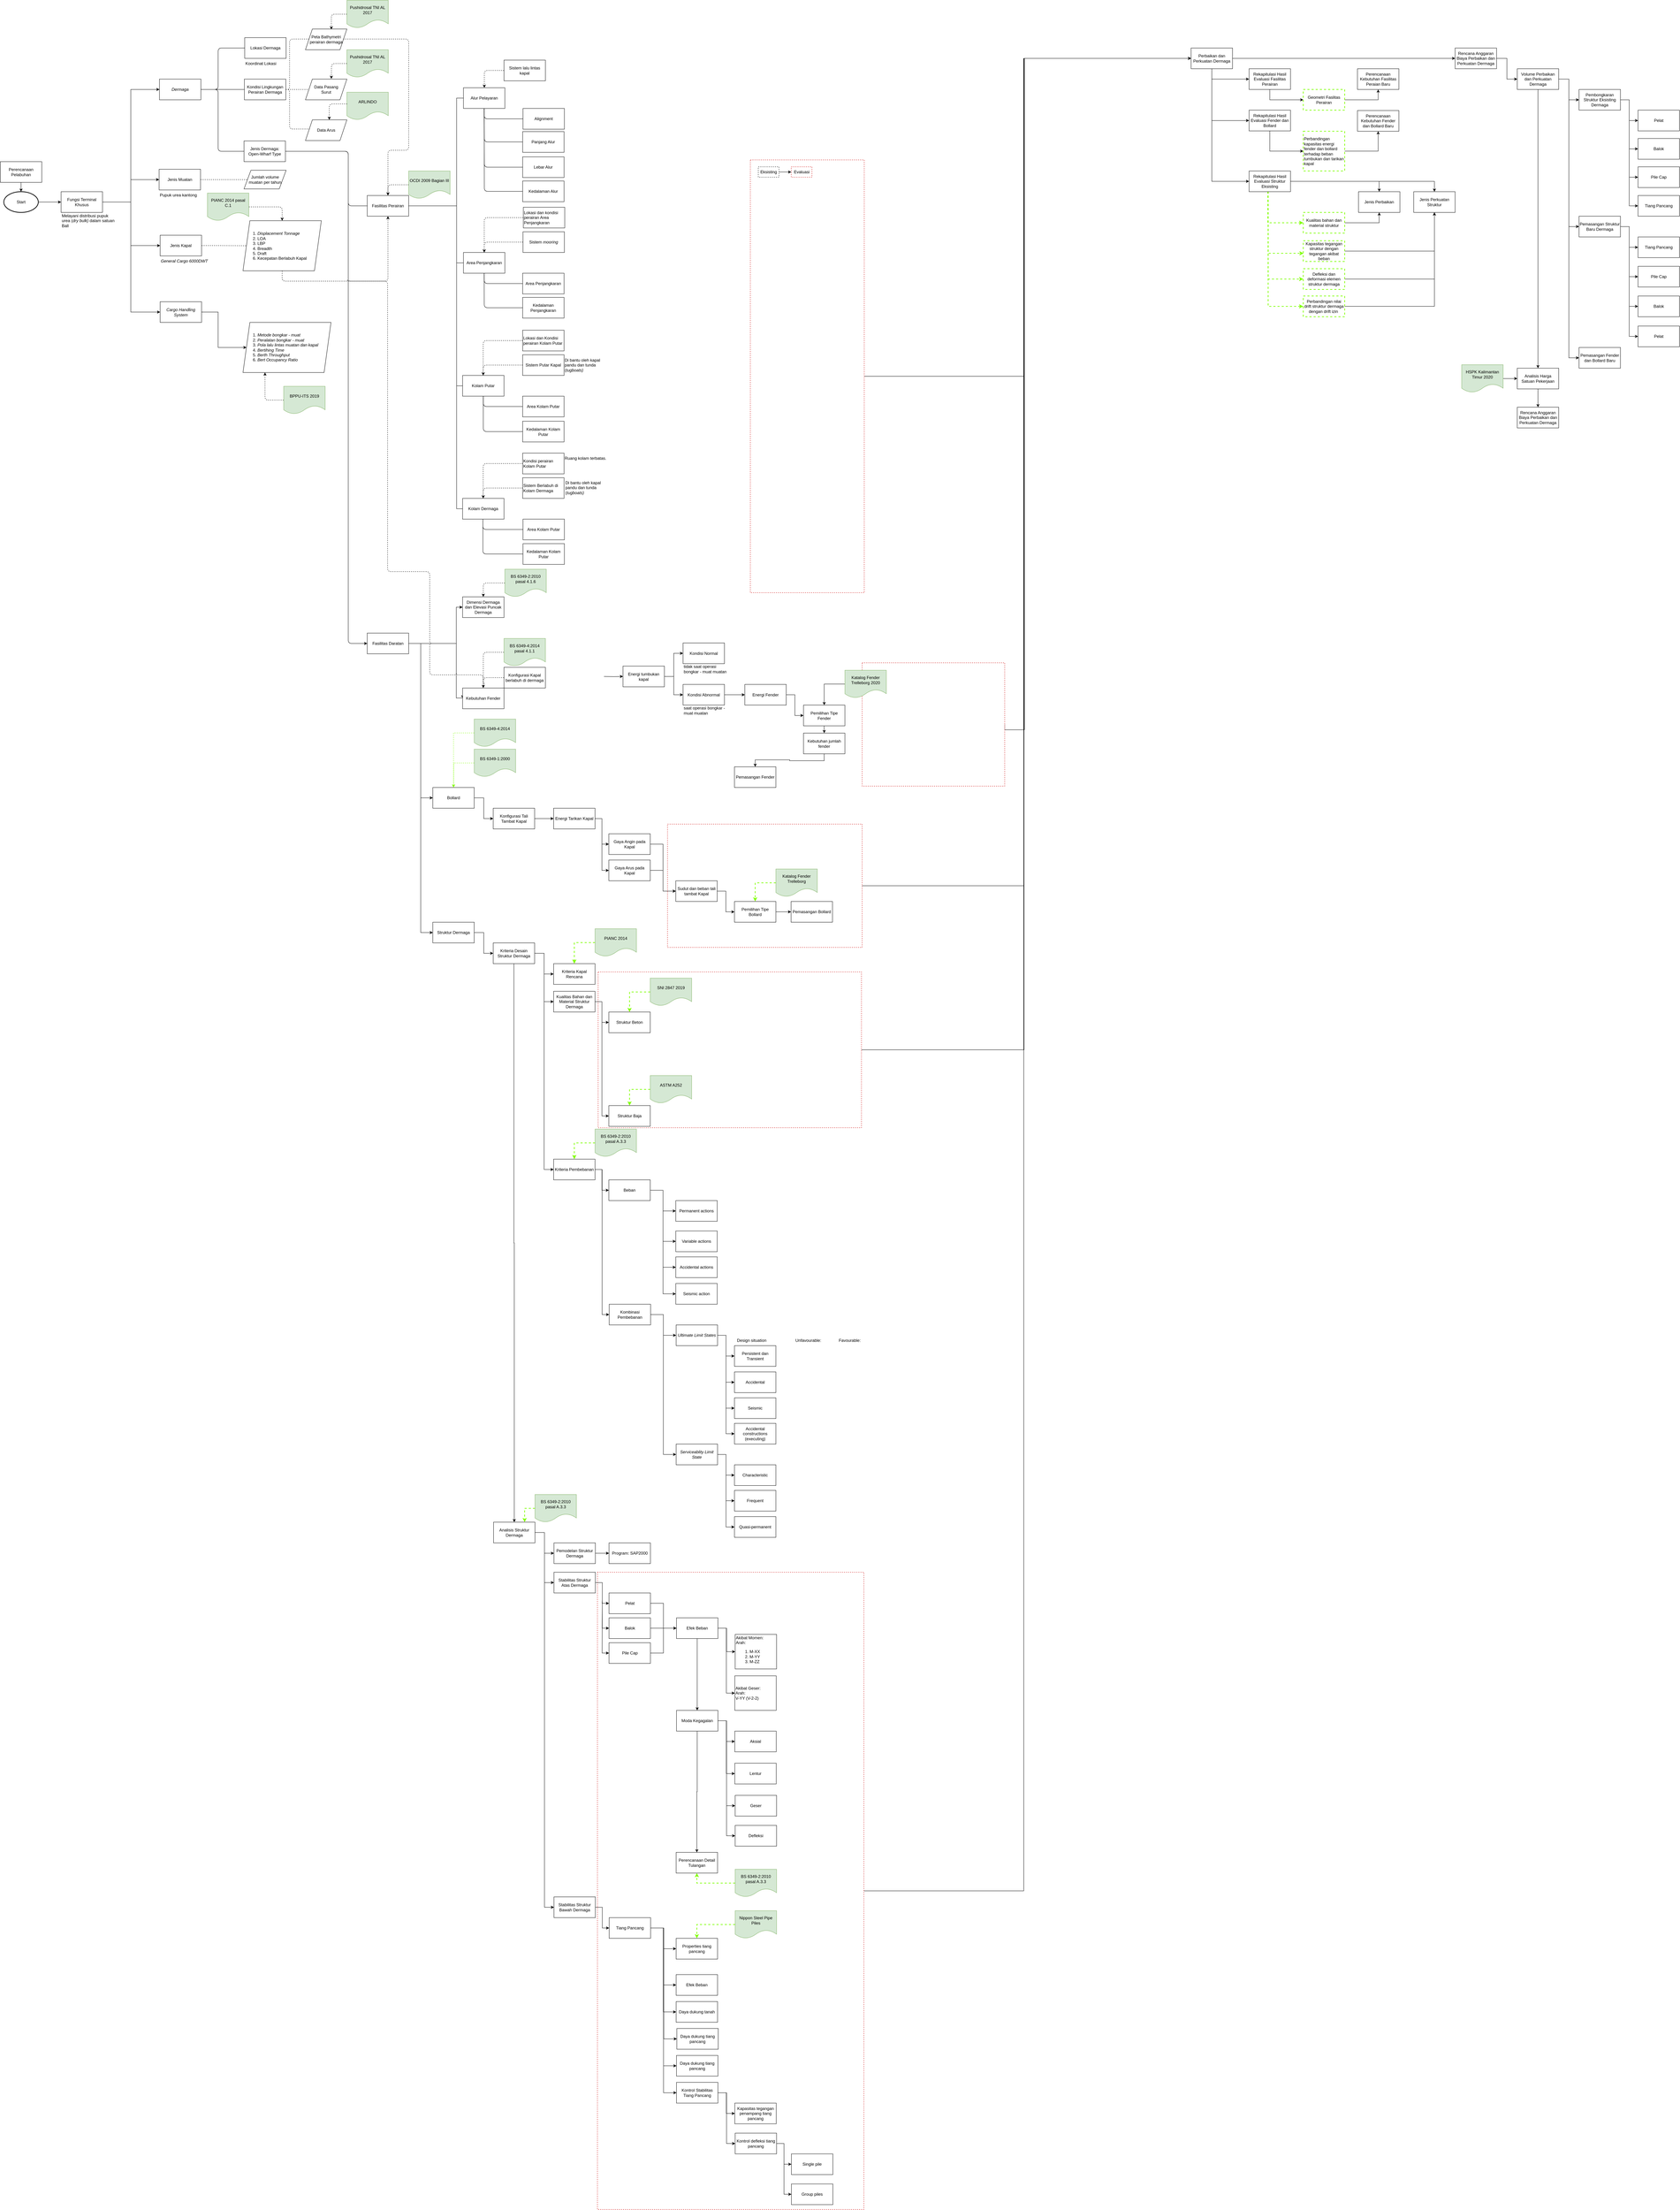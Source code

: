 <mxfile version="18.0.3" type="github">
  <diagram id="vPnPxJsKkhuTtD2iRJGy" name="Page-1">
    <mxGraphModel dx="4775" dy="10342" grid="1" gridSize="23" guides="1" tooltips="1" connect="1" arrows="1" fold="1" page="1" pageScale="1" pageWidth="3300" pageHeight="4681" math="0" shadow="0">
      <root>
        <mxCell id="0" />
        <mxCell id="1" parent="0" />
        <mxCell id="VFgx5lIHe6SfGSV5nusP-136" style="edgeStyle=orthogonalEdgeStyle;rounded=0;orthogonalLoop=1;jettySize=auto;html=1;exitX=1;exitY=0.5;exitDx=0;exitDy=0;strokeColor=#000000;strokeWidth=1;entryX=0;entryY=0.5;entryDx=0;entryDy=0;" parent="1" source="VFgx5lIHe6SfGSV5nusP-135" target="VFgx5lIHe6SfGSV5nusP-62" edge="1">
          <mxGeometry relative="1" as="geometry">
            <mxPoint x="3090" y="-4501" as="targetPoint" />
            <Array as="points">
              <mxPoint x="2886" y="761" />
              <mxPoint x="2886" y="-4544" />
            </Array>
          </mxGeometry>
        </mxCell>
        <mxCell id="VFgx5lIHe6SfGSV5nusP-135" value="" style="rounded=0;whiteSpace=wrap;html=1;dashed=1;strokeColor=#CC0000;strokeWidth=1;fillColor=#FFFFFF;" parent="1" vertex="1">
          <mxGeometry x="1651" y="-161" width="772" height="1845" as="geometry" />
        </mxCell>
        <mxCell id="VFgx5lIHe6SfGSV5nusP-137" style="edgeStyle=orthogonalEdgeStyle;rounded=0;orthogonalLoop=1;jettySize=auto;html=1;exitX=1;exitY=0.5;exitDx=0;exitDy=0;strokeColor=#000000;strokeWidth=1;entryX=0;entryY=0.5;entryDx=0;entryDy=0;" parent="1" source="VFgx5lIHe6SfGSV5nusP-134" target="VFgx5lIHe6SfGSV5nusP-62" edge="1">
          <mxGeometry relative="1" as="geometry">
            <mxPoint x="3015" y="-3332" as="targetPoint" />
            <Array as="points">
              <mxPoint x="2887" y="-1674" />
              <mxPoint x="2887" y="-4544" />
            </Array>
          </mxGeometry>
        </mxCell>
        <mxCell id="VFgx5lIHe6SfGSV5nusP-134" value="" style="rounded=0;whiteSpace=wrap;html=1;dashed=1;strokeColor=#CC0000;strokeWidth=1;fillColor=#FFFFFF;" parent="1" vertex="1">
          <mxGeometry x="1653" y="-1899" width="763" height="451" as="geometry" />
        </mxCell>
        <mxCell id="VFgx5lIHe6SfGSV5nusP-138" style="edgeStyle=orthogonalEdgeStyle;rounded=0;orthogonalLoop=1;jettySize=auto;html=1;exitX=1;exitY=0.5;exitDx=0;exitDy=0;strokeColor=#000000;strokeWidth=1;entryX=0;entryY=0.5;entryDx=0;entryDy=0;" parent="1" source="VFgx5lIHe6SfGSV5nusP-133" target="VFgx5lIHe6SfGSV5nusP-62" edge="1">
          <mxGeometry relative="1" as="geometry">
            <mxPoint x="2918.667" y="-3379" as="targetPoint" />
            <Array as="points">
              <mxPoint x="2887" y="-2148" />
              <mxPoint x="2887" y="-4544" />
            </Array>
          </mxGeometry>
        </mxCell>
        <mxCell id="VFgx5lIHe6SfGSV5nusP-133" value="" style="rounded=0;whiteSpace=wrap;html=1;dashed=1;strokeColor=#CC0000;strokeWidth=1;fillColor=#FFFFFF;" parent="1" vertex="1">
          <mxGeometry x="1854" y="-2327" width="564" height="357" as="geometry" />
        </mxCell>
        <mxCell id="VFgx5lIHe6SfGSV5nusP-139" style="edgeStyle=orthogonalEdgeStyle;rounded=0;orthogonalLoop=1;jettySize=auto;html=1;exitX=1;exitY=0.5;exitDx=0;exitDy=0;strokeColor=#000000;strokeWidth=1;entryX=0;entryY=0.5;entryDx=0;entryDy=0;" parent="1" source="VFgx5lIHe6SfGSV5nusP-132" target="VFgx5lIHe6SfGSV5nusP-62" edge="1">
          <mxGeometry relative="1" as="geometry">
            <mxPoint x="2865.333" y="-4119" as="targetPoint" />
            <Array as="points">
              <mxPoint x="2888" y="-2600" />
              <mxPoint x="2888" y="-4544" />
            </Array>
          </mxGeometry>
        </mxCell>
        <mxCell id="VFgx5lIHe6SfGSV5nusP-132" value="" style="rounded=0;whiteSpace=wrap;html=1;dashed=1;strokeColor=#CC0000;strokeWidth=1;fillColor=#FFFFFF;" parent="1" vertex="1">
          <mxGeometry x="2418" y="-2794" width="413" height="357" as="geometry" />
        </mxCell>
        <mxCell id="VFgx5lIHe6SfGSV5nusP-140" style="edgeStyle=orthogonalEdgeStyle;rounded=0;orthogonalLoop=1;jettySize=auto;html=1;exitX=1;exitY=0.5;exitDx=0;exitDy=0;strokeColor=#000000;strokeWidth=1;entryX=0;entryY=0.5;entryDx=0;entryDy=0;" parent="1" source="VFgx5lIHe6SfGSV5nusP-131" target="VFgx5lIHe6SfGSV5nusP-62" edge="1">
          <mxGeometry relative="1" as="geometry">
            <mxPoint x="2785.333" y="-4515.667" as="targetPoint" />
            <Array as="points">
              <mxPoint x="2888" y="-3623" />
              <mxPoint x="2888" y="-4544" />
            </Array>
          </mxGeometry>
        </mxCell>
        <mxCell id="VFgx5lIHe6SfGSV5nusP-131" value="" style="rounded=0;whiteSpace=wrap;html=1;dashed=1;strokeColor=#CC0000;strokeWidth=1;fillColor=#FFFFFF;" parent="1" vertex="1">
          <mxGeometry x="2094" y="-4250" width="330" height="1253" as="geometry" />
        </mxCell>
        <mxCell id="v9qTnyX4O629vSzhhKhX-34" style="edgeStyle=orthogonalEdgeStyle;rounded=0;orthogonalLoop=1;jettySize=auto;html=1;exitX=1;exitY=0.5;exitDx=0;exitDy=0;fontColor=#000000;exitPerimeter=0;entryX=0;entryY=0.5;entryDx=0;entryDy=0;" parent="1" source="ruiceTiGWFp82l53x4zg-35" target="ruiceTiGWFp82l53x4zg-49" edge="1">
          <mxGeometry relative="1" as="geometry">
            <mxPoint x="267" y="-4569" as="sourcePoint" />
            <mxPoint x="266.957" y="-4539" as="targetPoint" />
          </mxGeometry>
        </mxCell>
        <mxCell id="v9qTnyX4O629vSzhhKhX-49" style="edgeStyle=orthogonalEdgeStyle;rounded=0;orthogonalLoop=1;jettySize=auto;html=1;entryX=0;entryY=0.5;entryDx=0;entryDy=0;fontColor=#000000;endArrow=none;endFill=0;" parent="1" source="v9qTnyX4O629vSzhhKhX-2" target="v9qTnyX4O629vSzhhKhX-8" edge="1">
          <mxGeometry relative="1" as="geometry">
            <Array as="points">
              <mxPoint x="1243" y="-4117" />
              <mxPoint x="1243" y="-4429" />
            </Array>
          </mxGeometry>
        </mxCell>
        <mxCell id="v9qTnyX4O629vSzhhKhX-61" style="edgeStyle=orthogonalEdgeStyle;rounded=0;orthogonalLoop=1;jettySize=auto;html=1;exitX=1;exitY=0.5;exitDx=0;exitDy=0;entryX=0;entryY=0.5;entryDx=0;entryDy=0;fontColor=#000000;endArrow=none;endFill=0;" parent="1" source="v9qTnyX4O629vSzhhKhX-2" target="v9qTnyX4O629vSzhhKhX-9" edge="1">
          <mxGeometry relative="1" as="geometry">
            <Array as="points">
              <mxPoint x="1243" y="-4117" />
              <mxPoint x="1243" y="-3952" />
            </Array>
          </mxGeometry>
        </mxCell>
        <mxCell id="v9qTnyX4O629vSzhhKhX-71" style="edgeStyle=orthogonalEdgeStyle;rounded=0;orthogonalLoop=1;jettySize=auto;html=1;exitX=1;exitY=0.5;exitDx=0;exitDy=0;entryX=0;entryY=0.5;entryDx=0;entryDy=0;fontColor=#000000;endArrow=none;endFill=0;" parent="1" source="v9qTnyX4O629vSzhhKhX-2" target="v9qTnyX4O629vSzhhKhX-10" edge="1">
          <mxGeometry relative="1" as="geometry">
            <Array as="points">
              <mxPoint x="1243" y="-4117" />
              <mxPoint x="1243" y="-3596" />
            </Array>
          </mxGeometry>
        </mxCell>
        <mxCell id="v9qTnyX4O629vSzhhKhX-82" style="edgeStyle=orthogonalEdgeStyle;rounded=0;orthogonalLoop=1;jettySize=auto;html=1;exitX=1;exitY=0.5;exitDx=0;exitDy=0;entryX=0;entryY=0.5;entryDx=0;entryDy=0;fontColor=#000000;endArrow=none;endFill=0;" parent="1" source="v9qTnyX4O629vSzhhKhX-2" target="v9qTnyX4O629vSzhhKhX-11" edge="1">
          <mxGeometry relative="1" as="geometry">
            <Array as="points">
              <mxPoint x="1243" y="-4117" />
              <mxPoint x="1243" y="-3240" />
            </Array>
          </mxGeometry>
        </mxCell>
        <mxCell id="v9qTnyX4O629vSzhhKhX-2" value="Fasilitas Perairan" style="rounded=0;whiteSpace=wrap;html=1;" parent="1" vertex="1">
          <mxGeometry x="984" y="-4147" width="120" height="60" as="geometry" />
        </mxCell>
        <mxCell id="Ws4u6goq_V8mnw8VZYxV-10" style="edgeStyle=orthogonalEdgeStyle;rounded=0;orthogonalLoop=1;jettySize=auto;html=1;exitX=1;exitY=0.5;exitDx=0;exitDy=0;entryX=0;entryY=0.5;entryDx=0;entryDy=0;strokeColor=#000000;strokeWidth=1;" parent="1" source="v9qTnyX4O629vSzhhKhX-3" target="Ws4u6goq_V8mnw8VZYxV-9" edge="1">
          <mxGeometry relative="1" as="geometry">
            <Array as="points">
              <mxPoint x="1242" y="-2850" />
              <mxPoint x="1242" y="-2692" />
              <mxPoint x="1260" y="-2692" />
            </Array>
          </mxGeometry>
        </mxCell>
        <mxCell id="Ws4u6goq_V8mnw8VZYxV-40" style="edgeStyle=orthogonalEdgeStyle;rounded=0;orthogonalLoop=1;jettySize=auto;html=1;exitX=1;exitY=0.5;exitDx=0;exitDy=0;entryX=0;entryY=0.5;entryDx=0;entryDy=0;strokeColor=#000000;strokeWidth=1;" parent="1" source="v9qTnyX4O629vSzhhKhX-3" target="Ws4u6goq_V8mnw8VZYxV-39" edge="1">
          <mxGeometry relative="1" as="geometry" />
        </mxCell>
        <mxCell id="Ws4u6goq_V8mnw8VZYxV-112" style="edgeStyle=orthogonalEdgeStyle;rounded=0;orthogonalLoop=1;jettySize=auto;html=1;exitX=1;exitY=0.5;exitDx=0;exitDy=0;entryX=0;entryY=0.5;entryDx=0;entryDy=0;strokeColor=#000000;strokeWidth=1;" parent="1" source="v9qTnyX4O629vSzhhKhX-3" target="Ws4u6goq_V8mnw8VZYxV-62" edge="1">
          <mxGeometry relative="1" as="geometry" />
        </mxCell>
        <mxCell id="ruiceTiGWFp82l53x4zg-3" style="edgeStyle=orthogonalEdgeStyle;rounded=0;orthogonalLoop=1;jettySize=auto;html=1;exitX=1;exitY=0.5;exitDx=0;exitDy=0;entryX=0;entryY=0.5;entryDx=0;entryDy=0;" edge="1" parent="1" source="v9qTnyX4O629vSzhhKhX-3" target="ruiceTiGWFp82l53x4zg-1">
          <mxGeometry relative="1" as="geometry">
            <Array as="points">
              <mxPoint x="1242" y="-2850" />
              <mxPoint x="1242" y="-2955" />
            </Array>
          </mxGeometry>
        </mxCell>
        <mxCell id="v9qTnyX4O629vSzhhKhX-3" value="Fasilitas Daratan" style="rounded=0;whiteSpace=wrap;html=1;" parent="1" vertex="1">
          <mxGeometry x="984" y="-2880" width="120" height="60" as="geometry" />
        </mxCell>
        <mxCell id="v9qTnyX4O629vSzhhKhX-55" style="edgeStyle=orthogonalEdgeStyle;rounded=1;orthogonalLoop=1;jettySize=auto;html=1;exitX=0.5;exitY=1;exitDx=0;exitDy=0;entryX=0;entryY=0.5;entryDx=0;entryDy=0;fontColor=#000000;endArrow=none;endFill=0;" parent="1" source="v9qTnyX4O629vSzhhKhX-8" target="ruiceTiGWFp82l53x4zg-14" edge="1">
          <mxGeometry relative="1" as="geometry">
            <mxPoint x="1382.75" y="-4348" as="targetPoint" />
          </mxGeometry>
        </mxCell>
        <mxCell id="ruiceTiGWFp82l53x4zg-15" style="edgeStyle=elbowEdgeStyle;rounded=1;sketch=0;jumpStyle=arc;jumpSize=6;orthogonalLoop=1;jettySize=auto;html=1;exitX=0.5;exitY=1;exitDx=0;exitDy=0;startArrow=none;startFill=0;endArrow=none;endFill=0;strokeColor=#000000;strokeWidth=1;" edge="1" parent="1" source="v9qTnyX4O629vSzhhKhX-8" target="v9qTnyX4O629vSzhhKhX-52">
          <mxGeometry relative="1" as="geometry">
            <Array as="points">
              <mxPoint x="1323.25" y="-4347" />
            </Array>
          </mxGeometry>
        </mxCell>
        <mxCell id="ruiceTiGWFp82l53x4zg-16" style="edgeStyle=elbowEdgeStyle;rounded=1;sketch=0;jumpStyle=arc;jumpSize=6;orthogonalLoop=1;jettySize=auto;html=1;exitX=0.5;exitY=1;exitDx=0;exitDy=0;startArrow=none;startFill=0;endArrow=none;endFill=0;strokeColor=#000000;strokeWidth=1;" edge="1" parent="1" source="v9qTnyX4O629vSzhhKhX-8" target="v9qTnyX4O629vSzhhKhX-53">
          <mxGeometry relative="1" as="geometry">
            <Array as="points">
              <mxPoint x="1323.25" y="-4301" />
            </Array>
          </mxGeometry>
        </mxCell>
        <mxCell id="ruiceTiGWFp82l53x4zg-17" style="edgeStyle=elbowEdgeStyle;rounded=1;sketch=0;jumpStyle=none;jumpSize=6;orthogonalLoop=1;jettySize=auto;html=1;exitX=0.5;exitY=1;exitDx=0;exitDy=0;startArrow=none;startFill=0;endArrow=none;endFill=0;strokeColor=#000000;strokeWidth=1;" edge="1" parent="1" source="v9qTnyX4O629vSzhhKhX-8" target="v9qTnyX4O629vSzhhKhX-59">
          <mxGeometry relative="1" as="geometry">
            <Array as="points">
              <mxPoint x="1323.25" y="-4259" />
            </Array>
          </mxGeometry>
        </mxCell>
        <mxCell id="v9qTnyX4O629vSzhhKhX-8" value="Alur Pelayaran" style="rounded=0;whiteSpace=wrap;html=1;" parent="1" vertex="1">
          <mxGeometry x="1262.75" y="-4459" width="120" height="60" as="geometry" />
        </mxCell>
        <mxCell id="ruiceTiGWFp82l53x4zg-24" style="edgeStyle=elbowEdgeStyle;rounded=1;sketch=0;jumpStyle=none;jumpSize=6;orthogonalLoop=1;jettySize=auto;html=1;exitX=0.5;exitY=1;exitDx=0;exitDy=0;startArrow=none;startFill=0;endArrow=none;endFill=0;strokeColor=#000000;strokeWidth=1;" edge="1" parent="1" source="v9qTnyX4O629vSzhhKhX-9" target="ruiceTiGWFp82l53x4zg-22">
          <mxGeometry relative="1" as="geometry">
            <Array as="points">
              <mxPoint x="1323" y="-3892" />
            </Array>
          </mxGeometry>
        </mxCell>
        <mxCell id="ruiceTiGWFp82l53x4zg-25" style="edgeStyle=elbowEdgeStyle;rounded=1;sketch=0;jumpStyle=none;jumpSize=6;orthogonalLoop=1;jettySize=auto;html=1;exitX=0.5;exitY=1;exitDx=0;exitDy=0;startArrow=none;startFill=0;endArrow=none;endFill=0;strokeColor=#000000;strokeWidth=1;" edge="1" parent="1" source="v9qTnyX4O629vSzhhKhX-9" target="ruiceTiGWFp82l53x4zg-23">
          <mxGeometry relative="1" as="geometry">
            <Array as="points">
              <mxPoint x="1323" y="-3871" />
            </Array>
          </mxGeometry>
        </mxCell>
        <mxCell id="v9qTnyX4O629vSzhhKhX-9" value="Area Penjangkaran" style="rounded=0;whiteSpace=wrap;html=1;" parent="1" vertex="1">
          <mxGeometry x="1262.75" y="-3982" width="120" height="60" as="geometry" />
        </mxCell>
        <mxCell id="v9qTnyX4O629vSzhhKhX-10" value="Kolam Putar" style="rounded=0;whiteSpace=wrap;html=1;points=[[0,0.5,0,0,0],[0.5,0,0,0,0],[0.5,1,0,0,0],[1,0.5,0,0,0]];" parent="1" vertex="1">
          <mxGeometry x="1260.25" y="-3626" width="120" height="60" as="geometry" />
        </mxCell>
        <mxCell id="v9qTnyX4O629vSzhhKhX-11" value="Kolam Dermaga" style="rounded=0;whiteSpace=wrap;html=1;" parent="1" vertex="1">
          <mxGeometry x="1260.25" y="-3270" width="120" height="60" as="geometry" />
        </mxCell>
        <mxCell id="v9qTnyX4O629vSzhhKhX-36" style="edgeStyle=orthogonalEdgeStyle;rounded=0;orthogonalLoop=1;jettySize=auto;html=1;entryX=0;entryY=0.5;entryDx=0;entryDy=0;fontColor=#000000;exitX=1;exitY=0.5;exitDx=0;exitDy=0;" parent="1" source="ruiceTiGWFp82l53x4zg-49" target="v9qTnyX4O629vSzhhKhX-24" edge="1">
          <mxGeometry relative="1" as="geometry">
            <mxPoint x="237" y="-4453.957" as="sourcePoint" />
            <Array as="points">
              <mxPoint x="299" y="-4128" />
              <mxPoint x="299" y="-4454" />
            </Array>
          </mxGeometry>
        </mxCell>
        <mxCell id="v9qTnyX4O629vSzhhKhX-37" style="edgeStyle=orthogonalEdgeStyle;rounded=0;orthogonalLoop=1;jettySize=auto;html=1;exitX=1;exitY=0.5;exitDx=0;exitDy=0;entryX=0;entryY=0.5;entryDx=0;entryDy=0;fontColor=#000000;" parent="1" source="ruiceTiGWFp82l53x4zg-49" target="v9qTnyX4O629vSzhhKhX-20" edge="1">
          <mxGeometry relative="1" as="geometry">
            <mxPoint x="237" y="-4454" as="sourcePoint" />
            <Array as="points">
              <mxPoint x="299" y="-4128" />
              <mxPoint x="299" y="-4193" />
            </Array>
          </mxGeometry>
        </mxCell>
        <mxCell id="v9qTnyX4O629vSzhhKhX-38" style="edgeStyle=orthogonalEdgeStyle;rounded=0;orthogonalLoop=1;jettySize=auto;html=1;exitX=1;exitY=0.5;exitDx=0;exitDy=0;entryX=0;entryY=0.5;entryDx=0;entryDy=0;fontColor=#000000;" parent="1" source="ruiceTiGWFp82l53x4zg-49" target="v9qTnyX4O629vSzhhKhX-21" edge="1">
          <mxGeometry relative="1" as="geometry">
            <mxPoint x="237" y="-4454" as="sourcePoint" />
            <Array as="points">
              <mxPoint x="299" y="-4128" />
              <mxPoint x="299" y="-4002" />
            </Array>
          </mxGeometry>
        </mxCell>
        <mxCell id="v9qTnyX4O629vSzhhKhX-39" style="edgeStyle=orthogonalEdgeStyle;rounded=0;orthogonalLoop=1;jettySize=auto;html=1;entryX=0;entryY=0.5;entryDx=0;entryDy=0;fontColor=#000000;exitX=1;exitY=0.5;exitDx=0;exitDy=0;" parent="1" source="ruiceTiGWFp82l53x4zg-49" target="v9qTnyX4O629vSzhhKhX-22" edge="1">
          <mxGeometry relative="1" as="geometry">
            <mxPoint x="237" y="-4454" as="sourcePoint" />
            <Array as="points">
              <mxPoint x="299" y="-4128" />
              <mxPoint x="299" y="-3809" />
            </Array>
          </mxGeometry>
        </mxCell>
        <mxCell id="ruiceTiGWFp82l53x4zg-42" style="edgeStyle=elbowEdgeStyle;rounded=1;sketch=0;jumpStyle=none;jumpSize=6;orthogonalLoop=1;jettySize=auto;html=1;exitX=1;exitY=0.5;exitDx=0;exitDy=0;dashed=1;startArrow=none;startFill=0;endArrow=none;endFill=0;strokeColor=#000000;strokeWidth=1;entryX=0;entryY=0.5;entryDx=0;entryDy=0;" edge="1" parent="1" source="v9qTnyX4O629vSzhhKhX-20" target="ruiceTiGWFp82l53x4zg-40">
          <mxGeometry relative="1" as="geometry">
            <mxPoint x="632" y="-4176" as="targetPoint" />
          </mxGeometry>
        </mxCell>
        <mxCell id="v9qTnyX4O629vSzhhKhX-20" value="Jenis Muatan" style="rounded=0;whiteSpace=wrap;html=1;" parent="1" vertex="1">
          <mxGeometry x="381" y="-4223" width="120" height="60" as="geometry" />
        </mxCell>
        <mxCell id="v9qTnyX4O629vSzhhKhX-44" style="edgeStyle=orthogonalEdgeStyle;rounded=0;orthogonalLoop=1;jettySize=auto;html=1;fontColor=#000000;entryX=0;entryY=0.5;entryDx=0;entryDy=0;exitX=1;exitY=0.5;exitDx=0;exitDy=0;dashed=1;endArrow=none;endFill=0;" parent="1" source="v9qTnyX4O629vSzhhKhX-21" target="v9qTnyX4O629vSzhhKhX-40" edge="1">
          <mxGeometry relative="1" as="geometry">
            <mxPoint x="614" y="-4164" as="targetPoint" />
            <mxPoint x="504" y="-4104" as="sourcePoint" />
            <Array as="points">
              <mxPoint x="552" y="-4002" />
            </Array>
          </mxGeometry>
        </mxCell>
        <mxCell id="v9qTnyX4O629vSzhhKhX-21" value="Jenis Kapal" style="rounded=0;whiteSpace=wrap;html=1;" parent="1" vertex="1">
          <mxGeometry x="384" y="-4032" width="120" height="60" as="geometry" />
        </mxCell>
        <mxCell id="v9qTnyX4O629vSzhhKhX-45" style="edgeStyle=orthogonalEdgeStyle;rounded=0;orthogonalLoop=1;jettySize=auto;html=1;entryX=0;entryY=0.5;entryDx=0;entryDy=0;fontColor=#000000;" parent="1" source="v9qTnyX4O629vSzhhKhX-22" target="v9qTnyX4O629vSzhhKhX-43" edge="1">
          <mxGeometry relative="1" as="geometry">
            <Array as="points">
              <mxPoint x="552" y="-3810" />
              <mxPoint x="552" y="-3707" />
            </Array>
          </mxGeometry>
        </mxCell>
        <mxCell id="v9qTnyX4O629vSzhhKhX-22" value="&lt;i&gt;Cargo Handling System&lt;/i&gt;" style="rounded=0;whiteSpace=wrap;html=1;align=center;" parent="1" vertex="1">
          <mxGeometry x="384" y="-3839.5" width="120" height="60" as="geometry" />
        </mxCell>
        <mxCell id="v9qTnyX4O629vSzhhKhX-46" style="edgeStyle=orthogonalEdgeStyle;rounded=1;orthogonalLoop=1;jettySize=auto;html=1;exitX=1;exitY=0.5;exitDx=0;exitDy=0;fontColor=#000000;entryX=0;entryY=0.5;entryDx=0;entryDy=0;endArrow=none;endFill=0;" parent="1" source="v9qTnyX4O629vSzhhKhX-24" target="v9qTnyX4O629vSzhhKhX-99" edge="1">
          <mxGeometry relative="1" as="geometry">
            <Array as="points">
              <mxPoint x="552" y="-4454" />
              <mxPoint x="552" y="-4574" />
            </Array>
          </mxGeometry>
        </mxCell>
        <mxCell id="v9qTnyX4O629vSzhhKhX-100" style="edgeStyle=orthogonalEdgeStyle;rounded=1;orthogonalLoop=1;jettySize=auto;html=1;exitX=1;exitY=0.5;exitDx=0;exitDy=0;entryX=0;entryY=0.5;entryDx=0;entryDy=0;fontColor=#000000;endArrow=none;endFill=0;" parent="1" source="v9qTnyX4O629vSzhhKhX-24" target="v9qTnyX4O629vSzhhKhX-31" edge="1">
          <mxGeometry relative="1" as="geometry">
            <Array as="points">
              <mxPoint x="552" y="-4454" />
              <mxPoint x="552" y="-4275" />
            </Array>
          </mxGeometry>
        </mxCell>
        <mxCell id="ruiceTiGWFp82l53x4zg-47" style="edgeStyle=elbowEdgeStyle;rounded=1;sketch=0;jumpStyle=none;jumpSize=6;orthogonalLoop=1;jettySize=auto;html=1;exitX=1;exitY=0.5;exitDx=0;exitDy=0;entryX=0;entryY=0.5;entryDx=0;entryDy=0;startArrow=none;startFill=0;endArrow=none;endFill=0;strokeColor=#000000;strokeWidth=1;" edge="1" parent="1" source="v9qTnyX4O629vSzhhKhX-24" target="ruiceTiGWFp82l53x4zg-46">
          <mxGeometry relative="1" as="geometry" />
        </mxCell>
        <mxCell id="v9qTnyX4O629vSzhhKhX-24" value="&lt;i&gt;Dermaga&lt;/i&gt;" style="rounded=0;whiteSpace=wrap;html=1;" parent="1" vertex="1">
          <mxGeometry x="382" y="-4484" width="120" height="60" as="geometry" />
        </mxCell>
        <mxCell id="v9qTnyX4O629vSzhhKhX-26" value="Melayani distribusi pupuk urea (&lt;i&gt;dry bulk)&lt;/i&gt;&amp;nbsp;dalam satuan Ball" style="text;html=1;strokeColor=none;fillColor=none;align=left;verticalAlign=middle;whiteSpace=wrap;rounded=0;" parent="1" vertex="1">
          <mxGeometry x="97" y="-4098" width="157" height="48" as="geometry" />
        </mxCell>
        <mxCell id="v9qTnyX4O629vSzhhKhX-29" value="Pupuk urea kantong" style="text;html=1;strokeColor=none;fillColor=none;align=left;verticalAlign=middle;whiteSpace=wrap;rounded=0;" parent="1" vertex="1">
          <mxGeometry x="381" y="-4163" width="139" height="30" as="geometry" />
        </mxCell>
        <mxCell id="v9qTnyX4O629vSzhhKhX-30" value="&lt;i&gt;General Cargo 6000DWT&lt;/i&gt;" style="text;html=1;strokeColor=none;fillColor=none;align=left;verticalAlign=middle;whiteSpace=wrap;rounded=0;" parent="1" vertex="1">
          <mxGeometry x="384" y="-3972" width="280" height="30" as="geometry" />
        </mxCell>
        <mxCell id="v9qTnyX4O629vSzhhKhX-47" style="edgeStyle=orthogonalEdgeStyle;rounded=1;orthogonalLoop=1;jettySize=auto;html=1;exitX=1;exitY=0.5;exitDx=0;exitDy=0;entryX=0;entryY=0.5;entryDx=0;entryDy=0;fontColor=#000000;endArrow=none;endFill=0;" parent="1" source="v9qTnyX4O629vSzhhKhX-31" target="v9qTnyX4O629vSzhhKhX-2" edge="1">
          <mxGeometry relative="1" as="geometry">
            <Array as="points">
              <mxPoint x="929" y="-4275" />
              <mxPoint x="929" y="-4117" />
            </Array>
          </mxGeometry>
        </mxCell>
        <mxCell id="v9qTnyX4O629vSzhhKhX-48" style="edgeStyle=orthogonalEdgeStyle;rounded=1;orthogonalLoop=1;jettySize=auto;html=1;exitX=1;exitY=0.5;exitDx=0;exitDy=0;entryX=0;entryY=0.5;entryDx=0;entryDy=0;fontColor=#000000;" parent="1" source="v9qTnyX4O629vSzhhKhX-31" target="v9qTnyX4O629vSzhhKhX-3" edge="1">
          <mxGeometry relative="1" as="geometry">
            <Array as="points">
              <mxPoint x="929" y="-4275" />
              <mxPoint x="929" y="-2850" />
            </Array>
          </mxGeometry>
        </mxCell>
        <mxCell id="v9qTnyX4O629vSzhhKhX-31" value="Jenis Dermaga:&lt;br&gt;Open-Wharf Type" style="rounded=0;whiteSpace=wrap;html=1;fontColor=#000000;" parent="1" vertex="1">
          <mxGeometry x="627" y="-4305" width="120" height="60" as="geometry" />
        </mxCell>
        <mxCell id="v9qTnyX4O629vSzhhKhX-96" style="edgeStyle=orthogonalEdgeStyle;orthogonalLoop=1;jettySize=auto;html=1;entryX=0.5;entryY=1;entryDx=0;entryDy=0;fontColor=#000000;verticalAlign=middle;horizontal=1;rounded=1;dashed=1;fillColor=#d5e8d4;strokeColor=#000000;strokeWidth=1;" parent="1" source="v9qTnyX4O629vSzhhKhX-40" target="v9qTnyX4O629vSzhhKhX-2" edge="1">
          <mxGeometry relative="1" as="geometry">
            <Array as="points">
              <mxPoint x="1044" y="-3899" />
            </Array>
          </mxGeometry>
        </mxCell>
        <mxCell id="Ws4u6goq_V8mnw8VZYxV-20" style="edgeStyle=orthogonalEdgeStyle;rounded=1;orthogonalLoop=1;jettySize=auto;html=1;strokeColor=#000000;strokeWidth=1;dashed=1;startArrow=none;jumpStyle=arc;sketch=0;noJump=0;orthogonal=0;exitX=0;exitY=0.5;exitDx=0;exitDy=0;" parent="1" source="Ws4u6goq_V8mnw8VZYxV-12" target="Ws4u6goq_V8mnw8VZYxV-9" edge="1">
          <mxGeometry relative="1" as="geometry">
            <mxPoint x="1021.545" y="-3058.364" as="targetPoint" />
            <Array as="points" />
            <mxPoint x="1284" y="-2879" as="sourcePoint" />
          </mxGeometry>
        </mxCell>
        <mxCell id="v9qTnyX4O629vSzhhKhX-40" value="&lt;ol&gt;&lt;li&gt;&lt;i&gt;Displacement Tonnage&lt;/i&gt;&lt;/li&gt;&lt;li&gt;LOA&lt;/li&gt;&lt;li&gt;LBP&lt;/li&gt;&lt;li&gt;Breadth&lt;/li&gt;&lt;li&gt;Draft&lt;/li&gt;&lt;li&gt;Kecepatan Berlabuh Kapal&lt;/li&gt;&lt;/ol&gt;" style="shape=parallelogram;perimeter=parallelogramPerimeter;whiteSpace=wrap;html=1;fixedSize=1;fontColor=#000000;align=left;" parent="1" vertex="1">
          <mxGeometry x="624" y="-4074" width="227" height="145" as="geometry" />
        </mxCell>
        <mxCell id="v9qTnyX4O629vSzhhKhX-43" value="&lt;ol&gt;&lt;li&gt;&lt;i&gt;Metode bongkar - muat&lt;/i&gt;&lt;/li&gt;&lt;li&gt;&lt;i&gt;Peralatan bongkar - muat&lt;/i&gt;&lt;/li&gt;&lt;li&gt;&lt;i&gt;Pola lalu lintas muatan dan kapal&lt;/i&gt;&lt;/li&gt;&lt;li&gt;&lt;i&gt;Bertihing Time&lt;/i&gt;&lt;/li&gt;&lt;li&gt;&lt;i&gt;Berth Throughput&lt;/i&gt;&lt;/li&gt;&lt;li&gt;&lt;i&gt;Bert Occupancy Ratio&lt;/i&gt;&lt;/li&gt;&lt;/ol&gt;" style="shape=parallelogram;perimeter=parallelogramPerimeter;whiteSpace=wrap;html=1;fixedSize=1;fontColor=#000000;align=left;" parent="1" vertex="1">
          <mxGeometry x="624" y="-3779.5" width="255" height="145" as="geometry" />
        </mxCell>
        <mxCell id="v9qTnyX4O629vSzhhKhX-52" value="Panjang Alur" style="rounded=0;whiteSpace=wrap;html=1;" parent="1" vertex="1">
          <mxGeometry x="1434.25" y="-4332" width="120" height="60" as="geometry" />
        </mxCell>
        <mxCell id="v9qTnyX4O629vSzhhKhX-53" value="Lebar Alur" style="rounded=0;whiteSpace=wrap;html=1;" parent="1" vertex="1">
          <mxGeometry x="1434.25" y="-4259" width="120" height="60" as="geometry" />
        </mxCell>
        <mxCell id="v9qTnyX4O629vSzhhKhX-59" value="Kedalaman Alur" style="rounded=0;whiteSpace=wrap;html=1;" parent="1" vertex="1">
          <mxGeometry x="1434.25" y="-4189" width="120" height="60" as="geometry" />
        </mxCell>
        <mxCell id="v9qTnyX4O629vSzhhKhX-73" value="Di bantu oleh kapal pandu dan tunda (&lt;i&gt;tugboats)&lt;/i&gt;" style="text;html=1;strokeColor=none;fillColor=none;align=left;verticalAlign=middle;whiteSpace=wrap;rounded=0;fontColor=#000000;" parent="1" vertex="1">
          <mxGeometry x="1554.25" y="-3687" width="140" height="61" as="geometry" />
        </mxCell>
        <mxCell id="v9qTnyX4O629vSzhhKhX-80" style="edgeStyle=orthogonalEdgeStyle;rounded=1;orthogonalLoop=1;jettySize=auto;html=1;entryX=0;entryY=0.5;entryDx=0;entryDy=0;fontColor=#000000;endArrow=none;endFill=0;" parent="1" source="v9qTnyX4O629vSzhhKhX-10" target="v9qTnyX4O629vSzhhKhX-76" edge="1">
          <mxGeometry relative="1" as="geometry">
            <mxPoint x="1318" y="-3566" as="sourcePoint" />
            <Array as="points">
              <mxPoint x="1320" y="-3536" />
            </Array>
          </mxGeometry>
        </mxCell>
        <mxCell id="v9qTnyX4O629vSzhhKhX-81" style="edgeStyle=orthogonalEdgeStyle;rounded=1;orthogonalLoop=1;jettySize=auto;html=1;exitX=0.5;exitY=1;exitDx=0;exitDy=0;entryX=0;entryY=0.5;entryDx=0;entryDy=0;fontColor=#000000;exitPerimeter=0;endArrow=none;endFill=0;" parent="1" source="v9qTnyX4O629vSzhhKhX-10" target="v9qTnyX4O629vSzhhKhX-75" edge="1">
          <mxGeometry relative="1" as="geometry">
            <mxPoint x="1914" y="-3648" as="sourcePoint" />
          </mxGeometry>
        </mxCell>
        <mxCell id="v9qTnyX4O629vSzhhKhX-75" value="Kedalaman Kolam Putar" style="rounded=0;whiteSpace=wrap;html=1;" parent="1" vertex="1">
          <mxGeometry x="1434.25" y="-3493.5" width="120" height="60" as="geometry" />
        </mxCell>
        <mxCell id="v9qTnyX4O629vSzhhKhX-76" value="Area Kolam Putar" style="rounded=0;whiteSpace=wrap;html=1;" parent="1" vertex="1">
          <mxGeometry x="1434.25" y="-3566" width="120" height="60" as="geometry" />
        </mxCell>
        <mxCell id="v9qTnyX4O629vSzhhKhX-90" style="edgeStyle=orthogonalEdgeStyle;rounded=1;orthogonalLoop=1;jettySize=auto;html=1;entryX=0;entryY=0.5;entryDx=0;entryDy=0;fontColor=#000000;endArrow=none;endFill=0;" parent="1" target="v9qTnyX4O629vSzhhKhX-87" edge="1">
          <mxGeometry relative="1" as="geometry">
            <mxPoint x="1319" y="-3210" as="sourcePoint" />
            <Array as="points">
              <mxPoint x="1319" y="-3180" />
            </Array>
          </mxGeometry>
        </mxCell>
        <mxCell id="v9qTnyX4O629vSzhhKhX-92" style="edgeStyle=orthogonalEdgeStyle;rounded=1;orthogonalLoop=1;jettySize=auto;html=1;exitX=0.49;exitY=0.997;exitDx=0;exitDy=0;entryX=0;entryY=0.5;entryDx=0;entryDy=0;fontColor=#000000;endArrow=none;endFill=0;exitPerimeter=0;" parent="1" source="v9qTnyX4O629vSzhhKhX-11" target="v9qTnyX4O629vSzhhKhX-91" edge="1">
          <mxGeometry relative="1" as="geometry">
            <mxPoint x="1730.25" y="-3343.5" as="sourcePoint" />
          </mxGeometry>
        </mxCell>
        <mxCell id="v9qTnyX4O629vSzhhKhX-87" value="Area Kolam Putar" style="rounded=0;whiteSpace=wrap;html=1;" parent="1" vertex="1">
          <mxGeometry x="1435.25" y="-3210" width="120" height="60" as="geometry" />
        </mxCell>
        <mxCell id="v9qTnyX4O629vSzhhKhX-88" value="Di bantu oleh kapal pandu dan tunda (&lt;i&gt;tugboats)&lt;/i&gt;" style="text;html=1;strokeColor=none;fillColor=none;align=left;verticalAlign=middle;whiteSpace=wrap;rounded=0;fontColor=#000000;" parent="1" vertex="1">
          <mxGeometry x="1556.25" y="-3330" width="140" height="58" as="geometry" />
        </mxCell>
        <mxCell id="v9qTnyX4O629vSzhhKhX-89" value="Ruang kolam terbatas." style="text;html=1;strokeColor=none;fillColor=none;align=left;verticalAlign=middle;whiteSpace=wrap;rounded=0;fontColor=#000000;" parent="1" vertex="1">
          <mxGeometry x="1554.25" y="-3396" width="140" height="20" as="geometry" />
        </mxCell>
        <mxCell id="v9qTnyX4O629vSzhhKhX-91" value="Kedalaman Kolam Putar" style="rounded=0;whiteSpace=wrap;html=1;" parent="1" vertex="1">
          <mxGeometry x="1435.25" y="-3139" width="120" height="60" as="geometry" />
        </mxCell>
        <mxCell id="v9qTnyX4O629vSzhhKhX-103" style="edgeStyle=orthogonalEdgeStyle;rounded=1;orthogonalLoop=1;jettySize=auto;html=1;exitX=1;exitY=0.5;exitDx=0;exitDy=0;entryX=0.5;entryY=0;entryDx=0;entryDy=0;fontColor=#000000;dashed=1;" parent="1" source="v9qTnyX4O629vSzhhKhX-98" target="v9qTnyX4O629vSzhhKhX-2" edge="1">
          <mxGeometry relative="1" as="geometry">
            <mxPoint x="1044" y="-4170" as="targetPoint" />
            <Array as="points">
              <mxPoint x="1104" y="-4600" />
              <mxPoint x="1104" y="-4278" />
              <mxPoint x="1044" y="-4278" />
            </Array>
          </mxGeometry>
        </mxCell>
        <mxCell id="v9qTnyX4O629vSzhhKhX-98" value="Peta Bathymetri perairan dermaga" style="shape=parallelogram;perimeter=parallelogramPerimeter;whiteSpace=wrap;html=1;fixedSize=1;fontColor=#000000;" parent="1" vertex="1">
          <mxGeometry x="805" y="-4629" width="120" height="60" as="geometry" />
        </mxCell>
        <mxCell id="v9qTnyX4O629vSzhhKhX-101" style="edgeStyle=orthogonalEdgeStyle;rounded=1;orthogonalLoop=1;jettySize=auto;html=1;entryX=0;entryY=0.5;entryDx=0;entryDy=0;fontColor=#000000;exitX=1;exitY=0.5;exitDx=0;exitDy=0;dashed=1;endArrow=none;endFill=0;" parent="1" source="ruiceTiGWFp82l53x4zg-46" target="v9qTnyX4O629vSzhhKhX-98" edge="1">
          <mxGeometry relative="1" as="geometry">
            <Array as="points">
              <mxPoint x="759" y="-4454" />
              <mxPoint x="759" y="-4600" />
              <mxPoint x="815" y="-4600" />
            </Array>
          </mxGeometry>
        </mxCell>
        <mxCell id="v9qTnyX4O629vSzhhKhX-99" value="Lokasi Dermaga" style="rounded=0;whiteSpace=wrap;html=1;" parent="1" vertex="1">
          <mxGeometry x="629" y="-4604" width="120" height="60" as="geometry" />
        </mxCell>
        <mxCell id="v9qTnyX4O629vSzhhKhX-102" value="Koordinat Lokasi" style="text;html=1;strokeColor=none;fillColor=none;align=left;verticalAlign=middle;whiteSpace=wrap;rounded=0;" parent="1" vertex="1">
          <mxGeometry x="629" y="-4544" width="93" height="30" as="geometry" />
        </mxCell>
        <mxCell id="Ws4u6goq_V8mnw8VZYxV-2" style="edgeStyle=orthogonalEdgeStyle;rounded=1;orthogonalLoop=1;jettySize=auto;html=1;exitX=0;exitY=0.5;exitDx=0;exitDy=0;entryX=0.5;entryY=0;entryDx=0;entryDy=0;strokeWidth=1;strokeColor=#000000;dashed=1;" parent="1" source="Ws4u6goq_V8mnw8VZYxV-1" target="v9qTnyX4O629vSzhhKhX-2" edge="1">
          <mxGeometry relative="1" as="geometry" />
        </mxCell>
        <mxCell id="Ws4u6goq_V8mnw8VZYxV-1" value="OCDI 2009 Bagian III" style="shape=document;whiteSpace=wrap;html=1;boundedLbl=1;fillColor=#d5e8d4;strokeColor=#82b366;" parent="1" vertex="1">
          <mxGeometry x="1104" y="-4218" width="120" height="80" as="geometry" />
        </mxCell>
        <mxCell id="Ws4u6goq_V8mnw8VZYxV-4" style="edgeStyle=orthogonalEdgeStyle;rounded=1;orthogonalLoop=1;jettySize=auto;html=1;exitX=1;exitY=0.5;exitDx=0;exitDy=0;entryX=0.5;entryY=0;entryDx=0;entryDy=0;strokeColor=#000000;strokeWidth=1;dashed=1;" parent="1" source="Ws4u6goq_V8mnw8VZYxV-3" target="v9qTnyX4O629vSzhhKhX-40" edge="1">
          <mxGeometry relative="1" as="geometry" />
        </mxCell>
        <mxCell id="Ws4u6goq_V8mnw8VZYxV-3" value="PIANC 2014 pasal C.1" style="shape=document;whiteSpace=wrap;html=1;boundedLbl=1;fillColor=#d5e8d4;strokeColor=#82b366;" parent="1" vertex="1">
          <mxGeometry x="521" y="-4154" width="120" height="80" as="geometry" />
        </mxCell>
        <mxCell id="Ws4u6goq_V8mnw8VZYxV-6" style="edgeStyle=orthogonalEdgeStyle;rounded=1;orthogonalLoop=1;jettySize=auto;html=1;strokeColor=#000000;strokeWidth=1;exitX=0;exitY=0.5;exitDx=0;exitDy=0;dashed=1;entryX=0.625;entryY=0.019;entryDx=0;entryDy=0;entryPerimeter=0;" parent="1" source="Ws4u6goq_V8mnw8VZYxV-5" target="v9qTnyX4O629vSzhhKhX-98" edge="1">
          <mxGeometry relative="1" as="geometry" />
        </mxCell>
        <mxCell id="Ws4u6goq_V8mnw8VZYxV-5" value="Pushidrosal TNI AL 2017" style="shape=document;whiteSpace=wrap;html=1;boundedLbl=1;fillColor=#d5e8d4;strokeColor=#82b366;" parent="1" vertex="1">
          <mxGeometry x="925" y="-4712" width="120" height="80" as="geometry" />
        </mxCell>
        <mxCell id="Ws4u6goq_V8mnw8VZYxV-8" style="edgeStyle=orthogonalEdgeStyle;rounded=1;orthogonalLoop=1;jettySize=auto;html=1;exitX=0;exitY=0.5;exitDx=0;exitDy=0;entryX=0.25;entryY=1;entryDx=0;entryDy=0;strokeColor=#000000;strokeWidth=1;dashed=1;" parent="1" source="Ws4u6goq_V8mnw8VZYxV-7" target="v9qTnyX4O629vSzhhKhX-43" edge="1">
          <mxGeometry relative="1" as="geometry" />
        </mxCell>
        <mxCell id="Ws4u6goq_V8mnw8VZYxV-7" value="BPPU-ITS 2019" style="shape=document;whiteSpace=wrap;html=1;boundedLbl=1;fillColor=#d5e8d4;strokeColor=#82b366;" parent="1" vertex="1">
          <mxGeometry x="742" y="-3594.5" width="120" height="80" as="geometry" />
        </mxCell>
        <mxCell id="Ws4u6goq_V8mnw8VZYxV-9" value="Kebutuhan Fender" style="rounded=0;whiteSpace=wrap;html=1;" parent="1" vertex="1">
          <mxGeometry x="1260.25" y="-2721" width="120" height="60" as="geometry" />
        </mxCell>
        <mxCell id="Ws4u6goq_V8mnw8VZYxV-18" style="edgeStyle=orthogonalEdgeStyle;rounded=0;orthogonalLoop=1;jettySize=auto;html=1;exitX=1;exitY=0.5;exitDx=0;exitDy=0;entryX=0;entryY=0.5;entryDx=0;entryDy=0;strokeColor=#000000;strokeWidth=1;" parent="1" target="Ws4u6goq_V8mnw8VZYxV-15" edge="1">
          <mxGeometry relative="1" as="geometry">
            <mxPoint x="1670" y="-2754.5" as="sourcePoint" />
          </mxGeometry>
        </mxCell>
        <mxCell id="Ws4u6goq_V8mnw8VZYxV-12" value="BS 6349-4:2014 pasal 4.1.1" style="shape=document;whiteSpace=wrap;html=1;boundedLbl=1;fillColor=#d5e8d4;strokeColor=#82b366;" parent="1" vertex="1">
          <mxGeometry x="1380.25" y="-2864.5" width="120" height="80" as="geometry" />
        </mxCell>
        <mxCell id="Ws4u6goq_V8mnw8VZYxV-23" style="edgeStyle=orthogonalEdgeStyle;rounded=0;orthogonalLoop=1;jettySize=auto;html=1;exitX=1;exitY=0.5;exitDx=0;exitDy=0;entryX=0;entryY=0.5;entryDx=0;entryDy=0;strokeColor=#000000;strokeWidth=1;" parent="1" source="Ws4u6goq_V8mnw8VZYxV-15" target="Ws4u6goq_V8mnw8VZYxV-21" edge="1">
          <mxGeometry relative="1" as="geometry" />
        </mxCell>
        <mxCell id="Ws4u6goq_V8mnw8VZYxV-24" style="edgeStyle=orthogonalEdgeStyle;rounded=0;orthogonalLoop=1;jettySize=auto;html=1;exitX=1;exitY=0.5;exitDx=0;exitDy=0;entryX=0;entryY=0.5;entryDx=0;entryDy=0;strokeColor=#000000;strokeWidth=1;" parent="1" source="Ws4u6goq_V8mnw8VZYxV-15" target="Ws4u6goq_V8mnw8VZYxV-22" edge="1">
          <mxGeometry relative="1" as="geometry" />
        </mxCell>
        <mxCell id="Ws4u6goq_V8mnw8VZYxV-15" value="Energi tumbukan kapal" style="rounded=0;whiteSpace=wrap;html=1;" parent="1" vertex="1">
          <mxGeometry x="1725" y="-2784.5" width="120" height="60" as="geometry" />
        </mxCell>
        <mxCell id="Ws4u6goq_V8mnw8VZYxV-21" value="Kondisi Normal" style="rounded=0;whiteSpace=wrap;html=1;" parent="1" vertex="1">
          <mxGeometry x="1899" y="-2851.5" width="120" height="60" as="geometry" />
        </mxCell>
        <mxCell id="Ws4u6goq_V8mnw8VZYxV-30" style="edgeStyle=orthogonalEdgeStyle;rounded=0;orthogonalLoop=1;jettySize=auto;html=1;exitX=1;exitY=0.5;exitDx=0;exitDy=0;strokeColor=#000000;strokeWidth=1;" parent="1" source="Ws4u6goq_V8mnw8VZYxV-22" target="Ws4u6goq_V8mnw8VZYxV-29" edge="1">
          <mxGeometry relative="1" as="geometry" />
        </mxCell>
        <mxCell id="Ws4u6goq_V8mnw8VZYxV-22" value="Kondisi Abnormal" style="rounded=0;whiteSpace=wrap;html=1;" parent="1" vertex="1">
          <mxGeometry x="1899" y="-2731.5" width="120" height="60" as="geometry" />
        </mxCell>
        <mxCell id="Ws4u6goq_V8mnw8VZYxV-25" value="tidak saat operasi bongkar - muat muatan" style="text;html=1;strokeColor=none;fillColor=none;align=left;verticalAlign=middle;whiteSpace=wrap;rounded=0;" parent="1" vertex="1">
          <mxGeometry x="1899" y="-2791.5" width="129" height="30" as="geometry" />
        </mxCell>
        <mxCell id="Ws4u6goq_V8mnw8VZYxV-28" value="saat operasi bongkar - muat muatan" style="text;html=1;strokeColor=none;fillColor=none;align=left;verticalAlign=middle;whiteSpace=wrap;rounded=0;" parent="1" vertex="1">
          <mxGeometry x="1899" y="-2671.5" width="129" height="30" as="geometry" />
        </mxCell>
        <mxCell id="Ws4u6goq_V8mnw8VZYxV-34" style="edgeStyle=orthogonalEdgeStyle;rounded=0;orthogonalLoop=1;jettySize=auto;html=1;exitX=1;exitY=0.5;exitDx=0;exitDy=0;entryX=0;entryY=0.5;entryDx=0;entryDy=0;strokeColor=#000000;strokeWidth=1;" parent="1" source="Ws4u6goq_V8mnw8VZYxV-29" target="Ws4u6goq_V8mnw8VZYxV-31" edge="1">
          <mxGeometry relative="1" as="geometry" />
        </mxCell>
        <mxCell id="Ws4u6goq_V8mnw8VZYxV-29" value="Energi Fender" style="rounded=0;whiteSpace=wrap;html=1;" parent="1" vertex="1">
          <mxGeometry x="2078" y="-2731.5" width="120" height="60" as="geometry" />
        </mxCell>
        <mxCell id="Ws4u6goq_V8mnw8VZYxV-35" style="edgeStyle=orthogonalEdgeStyle;rounded=0;orthogonalLoop=1;jettySize=auto;html=1;exitX=0.5;exitY=1;exitDx=0;exitDy=0;entryX=0.5;entryY=0;entryDx=0;entryDy=0;strokeColor=#000000;strokeWidth=1;" parent="1" source="Ws4u6goq_V8mnw8VZYxV-31" target="Ws4u6goq_V8mnw8VZYxV-32" edge="1">
          <mxGeometry relative="1" as="geometry" />
        </mxCell>
        <mxCell id="Ws4u6goq_V8mnw8VZYxV-31" value="Pemilihan Tipe Fender" style="rounded=0;whiteSpace=wrap;html=1;" parent="1" vertex="1">
          <mxGeometry x="2248" y="-2671.5" width="120" height="60" as="geometry" />
        </mxCell>
        <mxCell id="Ws4u6goq_V8mnw8VZYxV-36" style="edgeStyle=orthogonalEdgeStyle;rounded=0;orthogonalLoop=1;jettySize=auto;html=1;exitX=0.5;exitY=1;exitDx=0;exitDy=0;entryX=0.5;entryY=0;entryDx=0;entryDy=0;strokeColor=#000000;strokeWidth=1;" parent="1" source="Ws4u6goq_V8mnw8VZYxV-32" target="Ws4u6goq_V8mnw8VZYxV-33" edge="1">
          <mxGeometry relative="1" as="geometry" />
        </mxCell>
        <mxCell id="Ws4u6goq_V8mnw8VZYxV-32" value="Kebutuhan jumlah fender" style="rounded=0;whiteSpace=wrap;html=1;" parent="1" vertex="1">
          <mxGeometry x="2248" y="-2590.5" width="120" height="60" as="geometry" />
        </mxCell>
        <mxCell id="Ws4u6goq_V8mnw8VZYxV-33" value="Pemasangan Fender" style="rounded=0;whiteSpace=wrap;html=1;" parent="1" vertex="1">
          <mxGeometry x="2048" y="-2493" width="120" height="60" as="geometry" />
        </mxCell>
        <mxCell id="Ws4u6goq_V8mnw8VZYxV-38" style="edgeStyle=orthogonalEdgeStyle;rounded=0;orthogonalLoop=1;jettySize=auto;html=1;entryX=0.5;entryY=0;entryDx=0;entryDy=0;strokeColor=#000000;strokeWidth=1;exitX=0;exitY=0.5;exitDx=0;exitDy=0;" parent="1" source="Ws4u6goq_V8mnw8VZYxV-37" target="Ws4u6goq_V8mnw8VZYxV-31" edge="1">
          <mxGeometry relative="1" as="geometry" />
        </mxCell>
        <mxCell id="Ws4u6goq_V8mnw8VZYxV-37" value="Katalog Fender Trelleborg 2020" style="shape=document;whiteSpace=wrap;html=1;boundedLbl=1;fillColor=#d5e8d4;strokeColor=#82b366;" parent="1" vertex="1">
          <mxGeometry x="2368" y="-2772.5" width="120" height="80" as="geometry" />
        </mxCell>
        <mxCell id="Ws4u6goq_V8mnw8VZYxV-51" style="edgeStyle=orthogonalEdgeStyle;rounded=0;orthogonalLoop=1;jettySize=auto;html=1;exitX=1;exitY=0.5;exitDx=0;exitDy=0;entryX=0;entryY=0.5;entryDx=0;entryDy=0;strokeColor=#000000;strokeWidth=1;" parent="1" source="Ws4u6goq_V8mnw8VZYxV-39" target="Ws4u6goq_V8mnw8VZYxV-45" edge="1">
          <mxGeometry relative="1" as="geometry" />
        </mxCell>
        <mxCell id="Ws4u6goq_V8mnw8VZYxV-39" value="Bollard" style="rounded=0;whiteSpace=wrap;html=1;" parent="1" vertex="1">
          <mxGeometry x="1174" y="-2433" width="120" height="60" as="geometry" />
        </mxCell>
        <mxCell id="Ws4u6goq_V8mnw8VZYxV-43" style="edgeStyle=orthogonalEdgeStyle;rounded=0;orthogonalLoop=1;jettySize=auto;html=1;exitX=0;exitY=0.5;exitDx=0;exitDy=0;strokeColor=#80FF00;strokeWidth=1;dashed=1;" parent="1" source="Ws4u6goq_V8mnw8VZYxV-41" target="Ws4u6goq_V8mnw8VZYxV-39" edge="1">
          <mxGeometry relative="1" as="geometry" />
        </mxCell>
        <mxCell id="Ws4u6goq_V8mnw8VZYxV-41" value="BS 6349-4:2014" style="shape=document;whiteSpace=wrap;html=1;boundedLbl=1;fillColor=#d5e8d4;strokeColor=#82b366;" parent="1" vertex="1">
          <mxGeometry x="1294" y="-2631" width="120" height="80" as="geometry" />
        </mxCell>
        <mxCell id="Ws4u6goq_V8mnw8VZYxV-44" style="edgeStyle=orthogonalEdgeStyle;rounded=0;orthogonalLoop=1;jettySize=auto;html=1;exitX=0;exitY=0.5;exitDx=0;exitDy=0;strokeColor=#80FF00;strokeWidth=1;dashed=1;" parent="1" source="Ws4u6goq_V8mnw8VZYxV-42" edge="1">
          <mxGeometry relative="1" as="geometry">
            <mxPoint x="1234.095" y="-2432.952" as="targetPoint" />
          </mxGeometry>
        </mxCell>
        <mxCell id="Ws4u6goq_V8mnw8VZYxV-42" value="BS 6349-1:2000" style="shape=document;whiteSpace=wrap;html=1;boundedLbl=1;fillColor=#d5e8d4;strokeColor=#82b366;" parent="1" vertex="1">
          <mxGeometry x="1294" y="-2544" width="120" height="80" as="geometry" />
        </mxCell>
        <mxCell id="Ws4u6goq_V8mnw8VZYxV-52" style="edgeStyle=orthogonalEdgeStyle;rounded=0;orthogonalLoop=1;jettySize=auto;html=1;exitX=1;exitY=0.5;exitDx=0;exitDy=0;entryX=0;entryY=0.5;entryDx=0;entryDy=0;strokeColor=#000000;strokeWidth=1;" parent="1" source="Ws4u6goq_V8mnw8VZYxV-45" target="Ws4u6goq_V8mnw8VZYxV-46" edge="1">
          <mxGeometry relative="1" as="geometry" />
        </mxCell>
        <mxCell id="Ws4u6goq_V8mnw8VZYxV-45" value="Konfigurasi Tali Tambat Kapal" style="rounded=0;whiteSpace=wrap;html=1;" parent="1" vertex="1">
          <mxGeometry x="1349" y="-2373" width="120" height="60" as="geometry" />
        </mxCell>
        <mxCell id="Ws4u6goq_V8mnw8VZYxV-49" style="edgeStyle=orthogonalEdgeStyle;rounded=0;orthogonalLoop=1;jettySize=auto;html=1;exitX=1;exitY=0.5;exitDx=0;exitDy=0;entryX=0;entryY=0.5;entryDx=0;entryDy=0;strokeColor=#000000;strokeWidth=1;" parent="1" source="Ws4u6goq_V8mnw8VZYxV-46" target="Ws4u6goq_V8mnw8VZYxV-47" edge="1">
          <mxGeometry relative="1" as="geometry" />
        </mxCell>
        <mxCell id="Ws4u6goq_V8mnw8VZYxV-50" style="edgeStyle=orthogonalEdgeStyle;rounded=0;orthogonalLoop=1;jettySize=auto;html=1;exitX=1;exitY=0.5;exitDx=0;exitDy=0;entryX=0;entryY=0.5;entryDx=0;entryDy=0;strokeColor=#000000;strokeWidth=1;" parent="1" source="Ws4u6goq_V8mnw8VZYxV-46" target="Ws4u6goq_V8mnw8VZYxV-48" edge="1">
          <mxGeometry relative="1" as="geometry" />
        </mxCell>
        <mxCell id="Ws4u6goq_V8mnw8VZYxV-46" value="Energi Tarikan Kapal" style="rounded=0;whiteSpace=wrap;html=1;" parent="1" vertex="1">
          <mxGeometry x="1524" y="-2373" width="120" height="60" as="geometry" />
        </mxCell>
        <mxCell id="Ws4u6goq_V8mnw8VZYxV-54" style="edgeStyle=orthogonalEdgeStyle;rounded=0;orthogonalLoop=1;jettySize=auto;html=1;exitX=1;exitY=0.5;exitDx=0;exitDy=0;entryX=0;entryY=0.5;entryDx=0;entryDy=0;strokeColor=#000000;strokeWidth=1;" parent="1" source="Ws4u6goq_V8mnw8VZYxV-47" target="Ws4u6goq_V8mnw8VZYxV-53" edge="1">
          <mxGeometry relative="1" as="geometry" />
        </mxCell>
        <mxCell id="Ws4u6goq_V8mnw8VZYxV-47" value="Gaya Angin pada Kapal" style="rounded=0;whiteSpace=wrap;html=1;" parent="1" vertex="1">
          <mxGeometry x="1684" y="-2299" width="120" height="60" as="geometry" />
        </mxCell>
        <mxCell id="Ws4u6goq_V8mnw8VZYxV-55" style="edgeStyle=orthogonalEdgeStyle;rounded=0;orthogonalLoop=1;jettySize=auto;html=1;exitX=1;exitY=0.5;exitDx=0;exitDy=0;strokeColor=#000000;strokeWidth=1;entryX=0;entryY=0.5;entryDx=0;entryDy=0;" parent="1" source="Ws4u6goq_V8mnw8VZYxV-48" target="Ws4u6goq_V8mnw8VZYxV-53" edge="1">
          <mxGeometry relative="1" as="geometry">
            <mxPoint x="1804.588" y="-2118.765" as="targetPoint" />
          </mxGeometry>
        </mxCell>
        <mxCell id="Ws4u6goq_V8mnw8VZYxV-48" value="Gaya Arus pada Kapal" style="rounded=0;whiteSpace=wrap;html=1;" parent="1" vertex="1">
          <mxGeometry x="1684" y="-2223" width="120" height="60" as="geometry" />
        </mxCell>
        <mxCell id="Ws4u6goq_V8mnw8VZYxV-57" style="edgeStyle=orthogonalEdgeStyle;rounded=0;orthogonalLoop=1;jettySize=auto;html=1;exitX=1;exitY=0.5;exitDx=0;exitDy=0;entryX=0;entryY=0.5;entryDx=0;entryDy=0;strokeColor=#000000;strokeWidth=1;" parent="1" source="Ws4u6goq_V8mnw8VZYxV-53" target="Ws4u6goq_V8mnw8VZYxV-56" edge="1">
          <mxGeometry relative="1" as="geometry" />
        </mxCell>
        <mxCell id="Ws4u6goq_V8mnw8VZYxV-53" value="Sudut dan beban tali tambat Kapal" style="rounded=0;whiteSpace=wrap;html=1;" parent="1" vertex="1">
          <mxGeometry x="1878" y="-2163" width="120" height="60" as="geometry" />
        </mxCell>
        <mxCell id="Ws4u6goq_V8mnw8VZYxV-59" style="edgeStyle=orthogonalEdgeStyle;rounded=0;orthogonalLoop=1;jettySize=auto;html=1;exitX=1;exitY=0.5;exitDx=0;exitDy=0;entryX=0;entryY=0.5;entryDx=0;entryDy=0;strokeColor=#000000;strokeWidth=1;" parent="1" source="Ws4u6goq_V8mnw8VZYxV-56" target="Ws4u6goq_V8mnw8VZYxV-58" edge="1">
          <mxGeometry relative="1" as="geometry" />
        </mxCell>
        <mxCell id="Ws4u6goq_V8mnw8VZYxV-56" value="Pemilihan Tipe Bollard" style="rounded=0;whiteSpace=wrap;html=1;" parent="1" vertex="1">
          <mxGeometry x="2048" y="-2103" width="120" height="60" as="geometry" />
        </mxCell>
        <mxCell id="Ws4u6goq_V8mnw8VZYxV-58" value="Pemasangan Bollard" style="rounded=0;whiteSpace=wrap;html=1;" parent="1" vertex="1">
          <mxGeometry x="2212" y="-2103" width="120" height="60" as="geometry" />
        </mxCell>
        <mxCell id="Ws4u6goq_V8mnw8VZYxV-61" style="edgeStyle=orthogonalEdgeStyle;rounded=0;orthogonalLoop=1;jettySize=auto;html=1;entryX=0.5;entryY=0;entryDx=0;entryDy=0;strokeColor=#80FF00;strokeWidth=2;exitX=0;exitY=0.5;exitDx=0;exitDy=0;dashed=1;" parent="1" source="Ws4u6goq_V8mnw8VZYxV-60" target="Ws4u6goq_V8mnw8VZYxV-56" edge="1">
          <mxGeometry relative="1" as="geometry" />
        </mxCell>
        <mxCell id="Ws4u6goq_V8mnw8VZYxV-60" value="Katalog Fender Trelleborg" style="shape=document;whiteSpace=wrap;html=1;boundedLbl=1;fillColor=#d5e8d4;strokeColor=#82b366;" parent="1" vertex="1">
          <mxGeometry x="2168" y="-2197" width="120" height="80" as="geometry" />
        </mxCell>
        <mxCell id="Ws4u6goq_V8mnw8VZYxV-66" style="edgeStyle=orthogonalEdgeStyle;rounded=0;orthogonalLoop=1;jettySize=auto;html=1;exitX=1;exitY=0.5;exitDx=0;exitDy=0;entryX=0;entryY=0.5;entryDx=0;entryDy=0;strokeColor=#000000;strokeWidth=1;" parent="1" source="Ws4u6goq_V8mnw8VZYxV-62" target="Ws4u6goq_V8mnw8VZYxV-65" edge="1">
          <mxGeometry relative="1" as="geometry" />
        </mxCell>
        <mxCell id="Ws4u6goq_V8mnw8VZYxV-62" value="Struktur Dermaga" style="rounded=0;whiteSpace=wrap;html=1;" parent="1" vertex="1">
          <mxGeometry x="1174" y="-2043" width="120" height="60" as="geometry" />
        </mxCell>
        <mxCell id="Ws4u6goq_V8mnw8VZYxV-70" style="edgeStyle=orthogonalEdgeStyle;rounded=0;orthogonalLoop=1;jettySize=auto;html=1;exitX=1;exitY=0.5;exitDx=0;exitDy=0;entryX=0;entryY=0.5;entryDx=0;entryDy=0;strokeColor=#000000;strokeWidth=1;" parent="1" source="Ws4u6goq_V8mnw8VZYxV-65" target="Ws4u6goq_V8mnw8VZYxV-67" edge="1">
          <mxGeometry relative="1" as="geometry" />
        </mxCell>
        <mxCell id="Ws4u6goq_V8mnw8VZYxV-71" style="edgeStyle=orthogonalEdgeStyle;rounded=0;orthogonalLoop=1;jettySize=auto;html=1;exitX=1;exitY=0.5;exitDx=0;exitDy=0;entryX=0;entryY=0.5;entryDx=0;entryDy=0;strokeColor=#000000;strokeWidth=1;" parent="1" source="Ws4u6goq_V8mnw8VZYxV-65" target="Ws4u6goq_V8mnw8VZYxV-68" edge="1">
          <mxGeometry relative="1" as="geometry" />
        </mxCell>
        <mxCell id="Ws4u6goq_V8mnw8VZYxV-72" style="edgeStyle=orthogonalEdgeStyle;rounded=0;orthogonalLoop=1;jettySize=auto;html=1;exitX=1;exitY=0.5;exitDx=0;exitDy=0;entryX=0;entryY=0.5;entryDx=0;entryDy=0;strokeColor=#000000;strokeWidth=1;" parent="1" source="Ws4u6goq_V8mnw8VZYxV-65" target="Ws4u6goq_V8mnw8VZYxV-69" edge="1">
          <mxGeometry relative="1" as="geometry" />
        </mxCell>
        <mxCell id="Ws4u6goq_V8mnw8VZYxV-91" style="edgeStyle=orthogonalEdgeStyle;rounded=0;orthogonalLoop=1;jettySize=auto;html=1;exitX=0.5;exitY=1;exitDx=0;exitDy=0;entryX=0.5;entryY=0;entryDx=0;entryDy=0;strokeColor=#000000;strokeWidth=1;" parent="1" source="Ws4u6goq_V8mnw8VZYxV-65" target="Ws4u6goq_V8mnw8VZYxV-90" edge="1">
          <mxGeometry relative="1" as="geometry" />
        </mxCell>
        <mxCell id="Ws4u6goq_V8mnw8VZYxV-65" value="Kriteria Desain Struktur Dermaga" style="rounded=0;whiteSpace=wrap;html=1;" parent="1" vertex="1">
          <mxGeometry x="1349" y="-1983" width="120" height="60" as="geometry" />
        </mxCell>
        <mxCell id="Ws4u6goq_V8mnw8VZYxV-67" value="Kriteria Kapal Rencana" style="rounded=0;whiteSpace=wrap;html=1;" parent="1" vertex="1">
          <mxGeometry x="1524" y="-1923" width="120" height="60" as="geometry" />
        </mxCell>
        <mxCell id="Ws4u6goq_V8mnw8VZYxV-82" style="edgeStyle=orthogonalEdgeStyle;rounded=0;orthogonalLoop=1;jettySize=auto;html=1;exitX=1;exitY=0.5;exitDx=0;exitDy=0;entryX=0;entryY=0.5;entryDx=0;entryDy=0;strokeColor=#000000;strokeWidth=1;" parent="1" source="Ws4u6goq_V8mnw8VZYxV-68" target="Ws4u6goq_V8mnw8VZYxV-76" edge="1">
          <mxGeometry relative="1" as="geometry" />
        </mxCell>
        <mxCell id="Ws4u6goq_V8mnw8VZYxV-83" style="edgeStyle=orthogonalEdgeStyle;rounded=0;orthogonalLoop=1;jettySize=auto;html=1;exitX=1;exitY=0.5;exitDx=0;exitDy=0;entryX=0;entryY=0.5;entryDx=0;entryDy=0;strokeColor=#000000;strokeWidth=1;" parent="1" source="Ws4u6goq_V8mnw8VZYxV-68" target="Ws4u6goq_V8mnw8VZYxV-77" edge="1">
          <mxGeometry relative="1" as="geometry" />
        </mxCell>
        <mxCell id="Ws4u6goq_V8mnw8VZYxV-68" value="Kualitas Bahan dan Material Struktur Dermaga" style="rounded=0;whiteSpace=wrap;html=1;" parent="1" vertex="1">
          <mxGeometry x="1524" y="-1843" width="120" height="60" as="geometry" />
        </mxCell>
        <mxCell id="f_qC7edfCxjkWxqN1Lxj-2" style="edgeStyle=orthogonalEdgeStyle;rounded=0;orthogonalLoop=1;jettySize=auto;html=1;exitX=1;exitY=0.5;exitDx=0;exitDy=0;entryX=0;entryY=0.5;entryDx=0;entryDy=0;" parent="1" source="Ws4u6goq_V8mnw8VZYxV-69" target="Ws4u6goq_V8mnw8VZYxV-133" edge="1">
          <mxGeometry relative="1" as="geometry" />
        </mxCell>
        <mxCell id="VFgx5lIHe6SfGSV5nusP-11" style="edgeStyle=orthogonalEdgeStyle;rounded=0;orthogonalLoop=1;jettySize=auto;html=1;exitX=1;exitY=0.5;exitDx=0;exitDy=0;entryX=0;entryY=0.5;entryDx=0;entryDy=0;strokeColor=#000000;strokeWidth=1;" parent="1" source="Ws4u6goq_V8mnw8VZYxV-69" target="VFgx5lIHe6SfGSV5nusP-7" edge="1">
          <mxGeometry relative="1" as="geometry" />
        </mxCell>
        <mxCell id="Ws4u6goq_V8mnw8VZYxV-69" value="Kriteria Pembebanan" style="rounded=0;whiteSpace=wrap;html=1;" parent="1" vertex="1">
          <mxGeometry x="1524" y="-1357" width="120" height="60" as="geometry" />
        </mxCell>
        <mxCell id="Ws4u6goq_V8mnw8VZYxV-75" style="edgeStyle=orthogonalEdgeStyle;rounded=0;orthogonalLoop=1;jettySize=auto;html=1;entryX=0.5;entryY=0;entryDx=0;entryDy=0;strokeColor=#80FF00;strokeWidth=2;exitX=0;exitY=0.5;exitDx=0;exitDy=0;dashed=1;" parent="1" source="Ws4u6goq_V8mnw8VZYxV-74" target="Ws4u6goq_V8mnw8VZYxV-67" edge="1">
          <mxGeometry relative="1" as="geometry" />
        </mxCell>
        <mxCell id="Ws4u6goq_V8mnw8VZYxV-74" value="PIANC 2014" style="shape=document;whiteSpace=wrap;html=1;boundedLbl=1;fillColor=#d5e8d4;strokeColor=#82b366;" parent="1" vertex="1">
          <mxGeometry x="1644" y="-2024" width="120" height="80" as="geometry" />
        </mxCell>
        <mxCell id="Ws4u6goq_V8mnw8VZYxV-76" value="Struktur Beton" style="rounded=0;whiteSpace=wrap;html=1;" parent="1" vertex="1">
          <mxGeometry x="1684" y="-1783" width="120" height="60" as="geometry" />
        </mxCell>
        <mxCell id="Ws4u6goq_V8mnw8VZYxV-77" value="Struktur Baja" style="rounded=0;whiteSpace=wrap;html=1;" parent="1" vertex="1">
          <mxGeometry x="1684" y="-1512" width="120" height="60" as="geometry" />
        </mxCell>
        <mxCell id="Ws4u6goq_V8mnw8VZYxV-79" style="edgeStyle=orthogonalEdgeStyle;rounded=0;orthogonalLoop=1;jettySize=auto;html=1;entryX=0.5;entryY=0;entryDx=0;entryDy=0;dashed=1;strokeColor=#80FF00;strokeWidth=2;exitX=0;exitY=0.5;exitDx=0;exitDy=0;" parent="1" source="Ws4u6goq_V8mnw8VZYxV-78" target="Ws4u6goq_V8mnw8VZYxV-76" edge="1">
          <mxGeometry relative="1" as="geometry" />
        </mxCell>
        <mxCell id="Ws4u6goq_V8mnw8VZYxV-78" value="SNI 2847 2019" style="shape=document;whiteSpace=wrap;html=1;boundedLbl=1;fillColor=#d5e8d4;strokeColor=#82b366;" parent="1" vertex="1">
          <mxGeometry x="1804" y="-1881" width="120" height="80" as="geometry" />
        </mxCell>
        <mxCell id="Ws4u6goq_V8mnw8VZYxV-81" style="edgeStyle=orthogonalEdgeStyle;rounded=0;orthogonalLoop=1;jettySize=auto;html=1;dashed=1;strokeColor=#80FF00;strokeWidth=2;exitX=0;exitY=0.5;exitDx=0;exitDy=0;" parent="1" source="Ws4u6goq_V8mnw8VZYxV-80" target="Ws4u6goq_V8mnw8VZYxV-77" edge="1">
          <mxGeometry relative="1" as="geometry" />
        </mxCell>
        <mxCell id="Ws4u6goq_V8mnw8VZYxV-80" value="ASTM A252" style="shape=document;whiteSpace=wrap;html=1;boundedLbl=1;fillColor=#d5e8d4;strokeColor=#82b366;" parent="1" vertex="1">
          <mxGeometry x="1804" y="-1599" width="120" height="80" as="geometry" />
        </mxCell>
        <mxCell id="VFgx5lIHe6SfGSV5nusP-146" style="edgeStyle=orthogonalEdgeStyle;rounded=0;orthogonalLoop=1;jettySize=auto;html=1;exitX=1;exitY=0.5;exitDx=0;exitDy=0;strokeColor=#000000;strokeWidth=1;" parent="1" source="Ws4u6goq_V8mnw8VZYxV-86" target="VFgx5lIHe6SfGSV5nusP-4" edge="1">
          <mxGeometry relative="1" as="geometry" />
        </mxCell>
        <mxCell id="VFgx5lIHe6SfGSV5nusP-147" style="edgeStyle=orthogonalEdgeStyle;rounded=0;orthogonalLoop=1;jettySize=auto;html=1;exitX=1;exitY=0.5;exitDx=0;exitDy=0;entryX=0;entryY=0.5;entryDx=0;entryDy=0;strokeColor=#000000;strokeWidth=1;" parent="1" source="Ws4u6goq_V8mnw8VZYxV-86" target="VFgx5lIHe6SfGSV5nusP-5" edge="1">
          <mxGeometry relative="1" as="geometry" />
        </mxCell>
        <mxCell id="VFgx5lIHe6SfGSV5nusP-148" style="edgeStyle=orthogonalEdgeStyle;rounded=0;orthogonalLoop=1;jettySize=auto;html=1;exitX=1;exitY=0.5;exitDx=0;exitDy=0;entryX=0;entryY=0.5;entryDx=0;entryDy=0;strokeColor=#000000;strokeWidth=1;" parent="1" source="Ws4u6goq_V8mnw8VZYxV-86" target="VFgx5lIHe6SfGSV5nusP-6" edge="1">
          <mxGeometry relative="1" as="geometry" />
        </mxCell>
        <mxCell id="VFgx5lIHe6SfGSV5nusP-149" style="edgeStyle=orthogonalEdgeStyle;rounded=0;orthogonalLoop=1;jettySize=auto;html=1;exitX=1;exitY=0.5;exitDx=0;exitDy=0;entryX=0;entryY=0.5;entryDx=0;entryDy=0;strokeColor=#000000;strokeWidth=1;" parent="1" source="Ws4u6goq_V8mnw8VZYxV-86" target="VFgx5lIHe6SfGSV5nusP-18" edge="1">
          <mxGeometry relative="1" as="geometry" />
        </mxCell>
        <mxCell id="Ws4u6goq_V8mnw8VZYxV-86" value="Ultimate Limit States" style="rounded=0;whiteSpace=wrap;html=1;fontStyle=2" parent="1" vertex="1">
          <mxGeometry x="1879" y="-877" width="120" height="60" as="geometry" />
        </mxCell>
        <mxCell id="VFgx5lIHe6SfGSV5nusP-143" style="edgeStyle=orthogonalEdgeStyle;rounded=0;orthogonalLoop=1;jettySize=auto;html=1;exitX=1;exitY=0.5;exitDx=0;exitDy=0;strokeColor=#000000;strokeWidth=1;" parent="1" source="Ws4u6goq_V8mnw8VZYxV-87" target="VFgx5lIHe6SfGSV5nusP-19" edge="1">
          <mxGeometry relative="1" as="geometry" />
        </mxCell>
        <mxCell id="VFgx5lIHe6SfGSV5nusP-144" style="edgeStyle=orthogonalEdgeStyle;rounded=0;orthogonalLoop=1;jettySize=auto;html=1;exitX=1;exitY=0.5;exitDx=0;exitDy=0;entryX=0;entryY=0.5;entryDx=0;entryDy=0;strokeColor=#000000;strokeWidth=1;" parent="1" source="Ws4u6goq_V8mnw8VZYxV-87" target="VFgx5lIHe6SfGSV5nusP-20" edge="1">
          <mxGeometry relative="1" as="geometry" />
        </mxCell>
        <mxCell id="VFgx5lIHe6SfGSV5nusP-145" style="edgeStyle=orthogonalEdgeStyle;rounded=0;orthogonalLoop=1;jettySize=auto;html=1;exitX=1;exitY=0.5;exitDx=0;exitDy=0;entryX=0;entryY=0.5;entryDx=0;entryDy=0;strokeColor=#000000;strokeWidth=1;" parent="1" source="Ws4u6goq_V8mnw8VZYxV-87" target="VFgx5lIHe6SfGSV5nusP-21" edge="1">
          <mxGeometry relative="1" as="geometry" />
        </mxCell>
        <mxCell id="Ws4u6goq_V8mnw8VZYxV-87" value="Serviceablity Limit State" style="rounded=0;whiteSpace=wrap;html=1;fontStyle=2" parent="1" vertex="1">
          <mxGeometry x="1879" y="-532" width="120" height="60" as="geometry" />
        </mxCell>
        <mxCell id="f_qC7edfCxjkWxqN1Lxj-5" style="edgeStyle=orthogonalEdgeStyle;rounded=0;orthogonalLoop=1;jettySize=auto;html=1;exitX=1;exitY=0.5;exitDx=0;exitDy=0;entryX=0;entryY=0.5;entryDx=0;entryDy=0;" parent="1" source="Ws4u6goq_V8mnw8VZYxV-90" target="Ws4u6goq_V8mnw8VZYxV-92" edge="1">
          <mxGeometry relative="1" as="geometry" />
        </mxCell>
        <mxCell id="f_qC7edfCxjkWxqN1Lxj-19" style="edgeStyle=orthogonalEdgeStyle;rounded=0;orthogonalLoop=1;jettySize=auto;html=1;exitX=1;exitY=0.5;exitDx=0;exitDy=0;entryX=0;entryY=0.5;entryDx=0;entryDy=0;" parent="1" source="Ws4u6goq_V8mnw8VZYxV-90" target="f_qC7edfCxjkWxqN1Lxj-18" edge="1">
          <mxGeometry relative="1" as="geometry" />
        </mxCell>
        <mxCell id="VFgx5lIHe6SfGSV5nusP-41" style="edgeStyle=orthogonalEdgeStyle;rounded=0;orthogonalLoop=1;jettySize=auto;html=1;exitX=1;exitY=0.5;exitDx=0;exitDy=0;entryX=0;entryY=0.5;entryDx=0;entryDy=0;strokeColor=#000000;strokeWidth=1;" parent="1" source="Ws4u6goq_V8mnw8VZYxV-90" target="f_qC7edfCxjkWxqN1Lxj-1" edge="1">
          <mxGeometry relative="1" as="geometry" />
        </mxCell>
        <mxCell id="Ws4u6goq_V8mnw8VZYxV-90" value="Analisis Struktur Dermaga" style="rounded=0;whiteSpace=wrap;html=1;" parent="1" vertex="1">
          <mxGeometry x="1350" y="-306" width="120" height="60" as="geometry" />
        </mxCell>
        <mxCell id="f_qC7edfCxjkWxqN1Lxj-4" style="edgeStyle=orthogonalEdgeStyle;rounded=0;orthogonalLoop=1;jettySize=auto;html=1;exitX=1;exitY=0.5;exitDx=0;exitDy=0;" parent="1" source="Ws4u6goq_V8mnw8VZYxV-92" target="Ws4u6goq_V8mnw8VZYxV-94" edge="1">
          <mxGeometry relative="1" as="geometry" />
        </mxCell>
        <mxCell id="f_qC7edfCxjkWxqN1Lxj-6" style="edgeStyle=orthogonalEdgeStyle;rounded=0;orthogonalLoop=1;jettySize=auto;html=1;exitX=1;exitY=0.5;exitDx=0;exitDy=0;entryX=0;entryY=0.5;entryDx=0;entryDy=0;" parent="1" source="Ws4u6goq_V8mnw8VZYxV-92" target="Ws4u6goq_V8mnw8VZYxV-93" edge="1">
          <mxGeometry relative="1" as="geometry" />
        </mxCell>
        <mxCell id="f_qC7edfCxjkWxqN1Lxj-7" style="edgeStyle=orthogonalEdgeStyle;rounded=0;orthogonalLoop=1;jettySize=auto;html=1;exitX=1;exitY=0.5;exitDx=0;exitDy=0;entryX=0;entryY=0.5;entryDx=0;entryDy=0;" parent="1" source="Ws4u6goq_V8mnw8VZYxV-92" target="f_qC7edfCxjkWxqN1Lxj-3" edge="1">
          <mxGeometry relative="1" as="geometry" />
        </mxCell>
        <mxCell id="Ws4u6goq_V8mnw8VZYxV-92" value="Stabilitas Struktur Atas Dermaga" style="rounded=0;whiteSpace=wrap;html=1;" parent="1" vertex="1">
          <mxGeometry x="1525" y="-161" width="120" height="60" as="geometry" />
        </mxCell>
        <mxCell id="VFgx5lIHe6SfGSV5nusP-34" style="edgeStyle=orthogonalEdgeStyle;rounded=0;orthogonalLoop=1;jettySize=auto;html=1;exitX=1;exitY=0.5;exitDx=0;exitDy=0;strokeColor=#000000;strokeWidth=1;entryX=0;entryY=0.5;entryDx=0;entryDy=0;" parent="1" source="Ws4u6goq_V8mnw8VZYxV-93" target="f_qC7edfCxjkWxqN1Lxj-10" edge="1">
          <mxGeometry relative="1" as="geometry">
            <mxPoint x="1881.529" y="0.824" as="targetPoint" />
          </mxGeometry>
        </mxCell>
        <mxCell id="Ws4u6goq_V8mnw8VZYxV-93" value="Balok" style="rounded=0;whiteSpace=wrap;html=1;" parent="1" vertex="1">
          <mxGeometry x="1684.5" y="-29" width="120" height="60" as="geometry" />
        </mxCell>
        <mxCell id="f_qC7edfCxjkWxqN1Lxj-15" style="edgeStyle=orthogonalEdgeStyle;rounded=0;orthogonalLoop=1;jettySize=auto;html=1;entryX=0;entryY=0.5;entryDx=0;entryDy=0;" parent="1" source="Ws4u6goq_V8mnw8VZYxV-94" target="f_qC7edfCxjkWxqN1Lxj-10" edge="1">
          <mxGeometry relative="1" as="geometry" />
        </mxCell>
        <mxCell id="Ws4u6goq_V8mnw8VZYxV-94" value="Pelat" style="rounded=0;whiteSpace=wrap;html=1;" parent="1" vertex="1">
          <mxGeometry x="1684.5" y="-101" width="120" height="60" as="geometry" />
        </mxCell>
        <mxCell id="Ws4u6goq_V8mnw8VZYxV-136" style="edgeStyle=orthogonalEdgeStyle;rounded=0;orthogonalLoop=1;jettySize=auto;html=1;entryX=0;entryY=0.5;entryDx=0;entryDy=0;strokeColor=#000000;strokeWidth=1;" parent="1" source="Ws4u6goq_V8mnw8VZYxV-133" target="Ws4u6goq_V8mnw8VZYxV-86" edge="1">
          <mxGeometry relative="1" as="geometry" />
        </mxCell>
        <mxCell id="VFgx5lIHe6SfGSV5nusP-3" style="edgeStyle=orthogonalEdgeStyle;rounded=0;orthogonalLoop=1;jettySize=auto;html=1;exitX=1;exitY=0.5;exitDx=0;exitDy=0;entryX=0;entryY=0.5;entryDx=0;entryDy=0;strokeColor=#000000;strokeWidth=1;" parent="1" source="Ws4u6goq_V8mnw8VZYxV-133" target="Ws4u6goq_V8mnw8VZYxV-87" edge="1">
          <mxGeometry relative="1" as="geometry" />
        </mxCell>
        <mxCell id="Ws4u6goq_V8mnw8VZYxV-133" value="Kombinasi Pembebanan" style="rounded=0;whiteSpace=wrap;html=1;" parent="1" vertex="1">
          <mxGeometry x="1685" y="-937" width="120" height="60" as="geometry" />
        </mxCell>
        <mxCell id="f_qC7edfCxjkWxqN1Lxj-9" style="edgeStyle=orthogonalEdgeStyle;rounded=0;orthogonalLoop=1;jettySize=auto;html=1;exitX=1;exitY=0.5;exitDx=0;exitDy=0;" parent="1" source="f_qC7edfCxjkWxqN1Lxj-1" target="f_qC7edfCxjkWxqN1Lxj-8" edge="1">
          <mxGeometry relative="1" as="geometry" />
        </mxCell>
        <mxCell id="f_qC7edfCxjkWxqN1Lxj-1" value="Stabilitas Struktur Bawah Dermaga" style="rounded=0;whiteSpace=wrap;html=1;" parent="1" vertex="1">
          <mxGeometry x="1525" y="779" width="120" height="60" as="geometry" />
        </mxCell>
        <mxCell id="VFgx5lIHe6SfGSV5nusP-33" style="edgeStyle=orthogonalEdgeStyle;rounded=0;orthogonalLoop=1;jettySize=auto;html=1;exitX=1;exitY=0.5;exitDx=0;exitDy=0;entryX=0;entryY=0.5;entryDx=0;entryDy=0;strokeColor=#000000;strokeWidth=1;" parent="1" source="f_qC7edfCxjkWxqN1Lxj-3" target="f_qC7edfCxjkWxqN1Lxj-10" edge="1">
          <mxGeometry relative="1" as="geometry" />
        </mxCell>
        <mxCell id="f_qC7edfCxjkWxqN1Lxj-3" value="Pile Cap" style="rounded=0;whiteSpace=wrap;html=1;" parent="1" vertex="1">
          <mxGeometry x="1684.5" y="43" width="120" height="60" as="geometry" />
        </mxCell>
        <mxCell id="VFgx5lIHe6SfGSV5nusP-44" style="edgeStyle=orthogonalEdgeStyle;rounded=0;orthogonalLoop=1;jettySize=auto;html=1;exitX=1;exitY=0.5;exitDx=0;exitDy=0;entryX=0;entryY=0.5;entryDx=0;entryDy=0;strokeColor=#000000;strokeWidth=1;" parent="1" source="f_qC7edfCxjkWxqN1Lxj-8" target="VFgx5lIHe6SfGSV5nusP-30" edge="1">
          <mxGeometry relative="1" as="geometry" />
        </mxCell>
        <mxCell id="VFgx5lIHe6SfGSV5nusP-45" style="edgeStyle=orthogonalEdgeStyle;rounded=0;orthogonalLoop=1;jettySize=auto;html=1;exitX=1;exitY=0.5;exitDx=0;exitDy=0;entryX=0;entryY=0.5;entryDx=0;entryDy=0;strokeColor=#000000;strokeWidth=1;" parent="1" source="f_qC7edfCxjkWxqN1Lxj-8" target="VFgx5lIHe6SfGSV5nusP-29" edge="1">
          <mxGeometry relative="1" as="geometry" />
        </mxCell>
        <mxCell id="VFgx5lIHe6SfGSV5nusP-46" style="edgeStyle=orthogonalEdgeStyle;rounded=0;orthogonalLoop=1;jettySize=auto;html=1;exitX=1;exitY=0.5;exitDx=0;exitDy=0;entryX=0;entryY=0.5;entryDx=0;entryDy=0;strokeColor=#000000;strokeWidth=1;" parent="1" source="f_qC7edfCxjkWxqN1Lxj-8" target="VFgx5lIHe6SfGSV5nusP-42" edge="1">
          <mxGeometry relative="1" as="geometry" />
        </mxCell>
        <mxCell id="VFgx5lIHe6SfGSV5nusP-47" style="edgeStyle=orthogonalEdgeStyle;rounded=0;orthogonalLoop=1;jettySize=auto;html=1;exitX=1;exitY=0.5;exitDx=0;exitDy=0;entryX=0;entryY=0.5;entryDx=0;entryDy=0;strokeColor=#000000;strokeWidth=1;" parent="1" source="f_qC7edfCxjkWxqN1Lxj-8" target="VFgx5lIHe6SfGSV5nusP-43" edge="1">
          <mxGeometry relative="1" as="geometry" />
        </mxCell>
        <mxCell id="VFgx5lIHe6SfGSV5nusP-49" style="edgeStyle=orthogonalEdgeStyle;rounded=0;orthogonalLoop=1;jettySize=auto;html=1;exitX=1;exitY=0.5;exitDx=0;exitDy=0;entryX=0;entryY=0.5;entryDx=0;entryDy=0;strokeColor=#000000;strokeWidth=1;" parent="1" source="f_qC7edfCxjkWxqN1Lxj-8" target="VFgx5lIHe6SfGSV5nusP-48" edge="1">
          <mxGeometry relative="1" as="geometry" />
        </mxCell>
        <mxCell id="VFgx5lIHe6SfGSV5nusP-55" style="edgeStyle=orthogonalEdgeStyle;rounded=0;orthogonalLoop=1;jettySize=auto;html=1;exitX=1;exitY=0.5;exitDx=0;exitDy=0;strokeColor=#000000;strokeWidth=1;" parent="1" source="f_qC7edfCxjkWxqN1Lxj-8" target="VFgx5lIHe6SfGSV5nusP-54" edge="1">
          <mxGeometry relative="1" as="geometry" />
        </mxCell>
        <mxCell id="f_qC7edfCxjkWxqN1Lxj-8" value="Tiang Pancang" style="rounded=0;whiteSpace=wrap;html=1;" parent="1" vertex="1">
          <mxGeometry x="1685" y="839" width="120" height="60" as="geometry" />
        </mxCell>
        <mxCell id="f_qC7edfCxjkWxqN1Lxj-16" style="edgeStyle=orthogonalEdgeStyle;rounded=0;orthogonalLoop=1;jettySize=auto;html=1;exitX=1;exitY=0.5;exitDx=0;exitDy=0;" parent="1" source="f_qC7edfCxjkWxqN1Lxj-10" target="f_qC7edfCxjkWxqN1Lxj-11" edge="1">
          <mxGeometry relative="1" as="geometry" />
        </mxCell>
        <mxCell id="f_qC7edfCxjkWxqN1Lxj-17" style="edgeStyle=orthogonalEdgeStyle;rounded=0;orthogonalLoop=1;jettySize=auto;html=1;exitX=1;exitY=0.5;exitDx=0;exitDy=0;entryX=0;entryY=0.5;entryDx=0;entryDy=0;" parent="1" source="f_qC7edfCxjkWxqN1Lxj-10" target="f_qC7edfCxjkWxqN1Lxj-14" edge="1">
          <mxGeometry relative="1" as="geometry" />
        </mxCell>
        <mxCell id="VFgx5lIHe6SfGSV5nusP-35" style="edgeStyle=orthogonalEdgeStyle;rounded=0;orthogonalLoop=1;jettySize=auto;html=1;exitX=0.5;exitY=1;exitDx=0;exitDy=0;strokeColor=#000000;strokeWidth=1;" parent="1" source="f_qC7edfCxjkWxqN1Lxj-10" target="f_qC7edfCxjkWxqN1Lxj-20" edge="1">
          <mxGeometry relative="1" as="geometry" />
        </mxCell>
        <mxCell id="f_qC7edfCxjkWxqN1Lxj-10" value="Efek Beban" style="rounded=0;whiteSpace=wrap;html=1;" parent="1" vertex="1">
          <mxGeometry x="1880" y="-29" width="120" height="60" as="geometry" />
        </mxCell>
        <mxCell id="f_qC7edfCxjkWxqN1Lxj-11" value="Akibat Momen:&lt;br&gt;Arah:&lt;br&gt;&lt;ol&gt;&lt;li&gt;M-XX&lt;/li&gt;&lt;li&gt;M-YY&lt;/li&gt;&lt;li&gt;M-ZZ&lt;/li&gt;&lt;/ol&gt;" style="rounded=0;whiteSpace=wrap;html=1;align=left;" parent="1" vertex="1">
          <mxGeometry x="2050" y="19" width="120" height="100" as="geometry" />
        </mxCell>
        <mxCell id="f_qC7edfCxjkWxqN1Lxj-14" value="Akibat Geser:&lt;br&gt;Arah:&amp;nbsp;&lt;br&gt;V-YY (V-2-2)" style="rounded=0;whiteSpace=wrap;html=1;align=left;" parent="1" vertex="1">
          <mxGeometry x="2049" y="139" width="120" height="100" as="geometry" />
        </mxCell>
        <mxCell id="VFgx5lIHe6SfGSV5nusP-26" style="edgeStyle=orthogonalEdgeStyle;rounded=0;orthogonalLoop=1;jettySize=auto;html=1;exitX=1;exitY=0.5;exitDx=0;exitDy=0;strokeColor=#000000;strokeWidth=1;" parent="1" source="f_qC7edfCxjkWxqN1Lxj-18" target="VFgx5lIHe6SfGSV5nusP-25" edge="1">
          <mxGeometry relative="1" as="geometry" />
        </mxCell>
        <mxCell id="f_qC7edfCxjkWxqN1Lxj-18" value="Pemodelan Struktur Dermaga" style="rounded=0;whiteSpace=wrap;html=1;" parent="1" vertex="1">
          <mxGeometry x="1525" y="-246" width="120" height="60" as="geometry" />
        </mxCell>
        <mxCell id="f_qC7edfCxjkWxqN1Lxj-26" style="edgeStyle=orthogonalEdgeStyle;rounded=0;orthogonalLoop=1;jettySize=auto;html=1;exitX=1;exitY=0.5;exitDx=0;exitDy=0;entryX=0;entryY=0.5;entryDx=0;entryDy=0;" parent="1" source="f_qC7edfCxjkWxqN1Lxj-20" target="f_qC7edfCxjkWxqN1Lxj-22" edge="1">
          <mxGeometry relative="1" as="geometry" />
        </mxCell>
        <mxCell id="f_qC7edfCxjkWxqN1Lxj-27" style="edgeStyle=orthogonalEdgeStyle;rounded=0;orthogonalLoop=1;jettySize=auto;html=1;exitX=1;exitY=0.5;exitDx=0;exitDy=0;entryX=0;entryY=0.5;entryDx=0;entryDy=0;" parent="1" source="f_qC7edfCxjkWxqN1Lxj-20" target="f_qC7edfCxjkWxqN1Lxj-23" edge="1">
          <mxGeometry relative="1" as="geometry" />
        </mxCell>
        <mxCell id="VFgx5lIHe6SfGSV5nusP-36" style="edgeStyle=orthogonalEdgeStyle;rounded=0;orthogonalLoop=1;jettySize=auto;html=1;exitX=0.5;exitY=1;exitDx=0;exitDy=0;entryX=0.5;entryY=0;entryDx=0;entryDy=0;strokeColor=#000000;strokeWidth=1;" parent="1" source="f_qC7edfCxjkWxqN1Lxj-20" target="f_qC7edfCxjkWxqN1Lxj-21" edge="1">
          <mxGeometry relative="1" as="geometry" />
        </mxCell>
        <mxCell id="VFgx5lIHe6SfGSV5nusP-39" style="edgeStyle=orthogonalEdgeStyle;rounded=0;orthogonalLoop=1;jettySize=auto;html=1;exitX=1;exitY=0.5;exitDx=0;exitDy=0;entryX=0;entryY=0.5;entryDx=0;entryDy=0;strokeColor=#000000;strokeWidth=1;" parent="1" source="f_qC7edfCxjkWxqN1Lxj-20" target="VFgx5lIHe6SfGSV5nusP-37" edge="1">
          <mxGeometry relative="1" as="geometry" />
        </mxCell>
        <mxCell id="VFgx5lIHe6SfGSV5nusP-40" style="edgeStyle=orthogonalEdgeStyle;rounded=0;orthogonalLoop=1;jettySize=auto;html=1;exitX=1;exitY=0.5;exitDx=0;exitDy=0;entryX=0;entryY=0.5;entryDx=0;entryDy=0;strokeColor=#000000;strokeWidth=1;" parent="1" source="f_qC7edfCxjkWxqN1Lxj-20" target="VFgx5lIHe6SfGSV5nusP-38" edge="1">
          <mxGeometry relative="1" as="geometry" />
        </mxCell>
        <mxCell id="f_qC7edfCxjkWxqN1Lxj-20" value="Moda Kegagalan" style="rounded=0;whiteSpace=wrap;html=1;" parent="1" vertex="1">
          <mxGeometry x="1880" y="239" width="120" height="60" as="geometry" />
        </mxCell>
        <mxCell id="f_qC7edfCxjkWxqN1Lxj-21" value="Perencanaan Detail Tulangan" style="rounded=0;whiteSpace=wrap;html=1;" parent="1" vertex="1">
          <mxGeometry x="1879" y="650" width="120" height="60" as="geometry" />
        </mxCell>
        <mxCell id="f_qC7edfCxjkWxqN1Lxj-22" value="Aksial" style="rounded=0;whiteSpace=wrap;html=1;" parent="1" vertex="1">
          <mxGeometry x="2049" y="299" width="120" height="60" as="geometry" />
        </mxCell>
        <mxCell id="f_qC7edfCxjkWxqN1Lxj-23" value="Geser" style="rounded=0;whiteSpace=wrap;html=1;" parent="1" vertex="1">
          <mxGeometry x="2050" y="485" width="120" height="60" as="geometry" />
        </mxCell>
        <mxCell id="f_qC7edfCxjkWxqN1Lxj-29" style="edgeStyle=orthogonalEdgeStyle;rounded=0;orthogonalLoop=1;jettySize=auto;html=1;exitX=0;exitY=0.5;exitDx=0;exitDy=0;entryX=0.5;entryY=0;entryDx=0;entryDy=0;strokeColor=#80FF00;dashed=1;strokeWidth=2;" parent="1" source="f_qC7edfCxjkWxqN1Lxj-28" target="Ws4u6goq_V8mnw8VZYxV-69" edge="1">
          <mxGeometry relative="1" as="geometry" />
        </mxCell>
        <mxCell id="f_qC7edfCxjkWxqN1Lxj-28" value="BS 6349-2:2010 pasal A.3.3" style="shape=document;whiteSpace=wrap;html=1;boundedLbl=1;fillColor=#d5e8d4;strokeColor=#82b366;" parent="1" vertex="1">
          <mxGeometry x="1644" y="-1444" width="120" height="80" as="geometry" />
        </mxCell>
        <mxCell id="f_qC7edfCxjkWxqN1Lxj-30" value="Permanent actions" style="rounded=0;whiteSpace=wrap;html=1;" parent="1" vertex="1">
          <mxGeometry x="1878" y="-1237" width="120" height="60" as="geometry" />
        </mxCell>
        <mxCell id="f_qC7edfCxjkWxqN1Lxj-31" value="Variable actions" style="rounded=0;whiteSpace=wrap;html=1;" parent="1" vertex="1">
          <mxGeometry x="1878" y="-1149" width="120" height="60" as="geometry" />
        </mxCell>
        <mxCell id="f_qC7edfCxjkWxqN1Lxj-32" value="Accidental actions" style="rounded=0;whiteSpace=wrap;html=1;" parent="1" vertex="1">
          <mxGeometry x="1878" y="-1074" width="120" height="60" as="geometry" />
        </mxCell>
        <mxCell id="VFgx5lIHe6SfGSV5nusP-2" style="edgeStyle=orthogonalEdgeStyle;rounded=0;orthogonalLoop=1;jettySize=auto;html=1;exitX=0;exitY=0.5;exitDx=0;exitDy=0;entryX=0.75;entryY=0;entryDx=0;entryDy=0;strokeWidth=2;strokeColor=#80FF00;dashed=1;" parent="1" source="VFgx5lIHe6SfGSV5nusP-1" target="Ws4u6goq_V8mnw8VZYxV-90" edge="1">
          <mxGeometry relative="1" as="geometry" />
        </mxCell>
        <mxCell id="VFgx5lIHe6SfGSV5nusP-1" value="BS 6349-2:2010 pasal A.3.3" style="shape=document;whiteSpace=wrap;html=1;boundedLbl=1;fillColor=#d5e8d4;strokeColor=#82b366;" parent="1" vertex="1">
          <mxGeometry x="1470" y="-386" width="120" height="80" as="geometry" />
        </mxCell>
        <mxCell id="VFgx5lIHe6SfGSV5nusP-4" value="Persistent dan Transient" style="rounded=0;whiteSpace=wrap;html=1;" parent="1" vertex="1">
          <mxGeometry x="2048" y="-817" width="120" height="60" as="geometry" />
        </mxCell>
        <mxCell id="VFgx5lIHe6SfGSV5nusP-5" value="Accidental" style="rounded=0;whiteSpace=wrap;html=1;" parent="1" vertex="1">
          <mxGeometry x="2048" y="-741" width="120" height="60" as="geometry" />
        </mxCell>
        <mxCell id="VFgx5lIHe6SfGSV5nusP-6" value="Seismic" style="rounded=0;whiteSpace=wrap;html=1;" parent="1" vertex="1">
          <mxGeometry x="2048" y="-666" width="120" height="60" as="geometry" />
        </mxCell>
        <mxCell id="VFgx5lIHe6SfGSV5nusP-13" style="edgeStyle=orthogonalEdgeStyle;rounded=0;orthogonalLoop=1;jettySize=auto;html=1;exitX=1;exitY=0.5;exitDx=0;exitDy=0;entryX=0;entryY=0.5;entryDx=0;entryDy=0;strokeColor=#000000;strokeWidth=1;" parent="1" source="VFgx5lIHe6SfGSV5nusP-7" target="f_qC7edfCxjkWxqN1Lxj-30" edge="1">
          <mxGeometry relative="1" as="geometry" />
        </mxCell>
        <mxCell id="VFgx5lIHe6SfGSV5nusP-14" style="edgeStyle=orthogonalEdgeStyle;rounded=0;orthogonalLoop=1;jettySize=auto;html=1;exitX=1;exitY=0.5;exitDx=0;exitDy=0;entryX=0;entryY=0.5;entryDx=0;entryDy=0;strokeColor=#000000;strokeWidth=1;" parent="1" source="VFgx5lIHe6SfGSV5nusP-7" target="f_qC7edfCxjkWxqN1Lxj-31" edge="1">
          <mxGeometry relative="1" as="geometry" />
        </mxCell>
        <mxCell id="VFgx5lIHe6SfGSV5nusP-15" style="edgeStyle=orthogonalEdgeStyle;rounded=0;orthogonalLoop=1;jettySize=auto;html=1;exitX=1;exitY=0.5;exitDx=0;exitDy=0;entryX=0;entryY=0.5;entryDx=0;entryDy=0;strokeColor=#000000;strokeWidth=1;" parent="1" source="VFgx5lIHe6SfGSV5nusP-7" target="f_qC7edfCxjkWxqN1Lxj-32" edge="1">
          <mxGeometry relative="1" as="geometry" />
        </mxCell>
        <mxCell id="VFgx5lIHe6SfGSV5nusP-16" style="edgeStyle=orthogonalEdgeStyle;rounded=0;orthogonalLoop=1;jettySize=auto;html=1;exitX=1;exitY=0.5;exitDx=0;exitDy=0;entryX=0;entryY=0.5;entryDx=0;entryDy=0;strokeColor=#000000;strokeWidth=1;" parent="1" source="VFgx5lIHe6SfGSV5nusP-7" target="VFgx5lIHe6SfGSV5nusP-12" edge="1">
          <mxGeometry relative="1" as="geometry" />
        </mxCell>
        <mxCell id="VFgx5lIHe6SfGSV5nusP-7" value="Beban" style="rounded=0;whiteSpace=wrap;html=1;" parent="1" vertex="1">
          <mxGeometry x="1684" y="-1297" width="120" height="60" as="geometry" />
        </mxCell>
        <mxCell id="VFgx5lIHe6SfGSV5nusP-12" value="Seismic action" style="rounded=0;whiteSpace=wrap;html=1;" parent="1" vertex="1">
          <mxGeometry x="1878" y="-997" width="120" height="60" as="geometry" />
        </mxCell>
        <mxCell id="VFgx5lIHe6SfGSV5nusP-17" value="Design situation" style="text;html=1;strokeColor=none;fillColor=none;align=center;verticalAlign=middle;whiteSpace=wrap;rounded=0;" parent="1" vertex="1">
          <mxGeometry x="2048" y="-847" width="100" height="30" as="geometry" />
        </mxCell>
        <mxCell id="VFgx5lIHe6SfGSV5nusP-18" value="Accidental constructions (executing)" style="rounded=0;whiteSpace=wrap;html=1;" parent="1" vertex="1">
          <mxGeometry x="2048" y="-592" width="120" height="60" as="geometry" />
        </mxCell>
        <mxCell id="VFgx5lIHe6SfGSV5nusP-19" value="Characteristic" style="rounded=0;whiteSpace=wrap;html=1;" parent="1" vertex="1">
          <mxGeometry x="2048" y="-472" width="120" height="60" as="geometry" />
        </mxCell>
        <mxCell id="VFgx5lIHe6SfGSV5nusP-20" value="Frequent" style="rounded=0;whiteSpace=wrap;html=1;" parent="1" vertex="1">
          <mxGeometry x="2048" y="-398" width="120" height="60" as="geometry" />
        </mxCell>
        <mxCell id="VFgx5lIHe6SfGSV5nusP-21" value="Quasi-permanent" style="rounded=0;whiteSpace=wrap;html=1;" parent="1" vertex="1">
          <mxGeometry x="2048" y="-322" width="120" height="60" as="geometry" />
        </mxCell>
        <mxCell id="VFgx5lIHe6SfGSV5nusP-23" value="Unfavourable:" style="text;html=1;strokeColor=none;fillColor=none;align=center;verticalAlign=middle;whiteSpace=wrap;rounded=0;" parent="1" vertex="1">
          <mxGeometry x="2212" y="-847" width="100" height="30" as="geometry" />
        </mxCell>
        <mxCell id="VFgx5lIHe6SfGSV5nusP-24" value="Favourable:" style="text;html=1;strokeColor=none;fillColor=none;align=center;verticalAlign=middle;whiteSpace=wrap;rounded=0;" parent="1" vertex="1">
          <mxGeometry x="2332" y="-847" width="100" height="30" as="geometry" />
        </mxCell>
        <mxCell id="VFgx5lIHe6SfGSV5nusP-25" value="Program: SAP2000" style="rounded=0;whiteSpace=wrap;html=1;" parent="1" vertex="1">
          <mxGeometry x="1684.5" y="-246" width="120" height="60" as="geometry" />
        </mxCell>
        <mxCell id="VFgx5lIHe6SfGSV5nusP-29" value="Daya dukung tanah" style="rounded=0;whiteSpace=wrap;html=1;" parent="1" vertex="1">
          <mxGeometry x="1879" y="1082" width="120" height="60" as="geometry" />
        </mxCell>
        <mxCell id="VFgx5lIHe6SfGSV5nusP-30" value="Efek Beban" style="rounded=0;whiteSpace=wrap;html=1;" parent="1" vertex="1">
          <mxGeometry x="1879" y="1004" width="120" height="60" as="geometry" />
        </mxCell>
        <mxCell id="VFgx5lIHe6SfGSV5nusP-32" style="edgeStyle=orthogonalEdgeStyle;rounded=0;orthogonalLoop=1;jettySize=auto;html=1;entryX=0.5;entryY=1;entryDx=0;entryDy=0;strokeColor=#80FF00;strokeWidth=2;dashed=1;" parent="1" source="VFgx5lIHe6SfGSV5nusP-31" target="f_qC7edfCxjkWxqN1Lxj-21" edge="1">
          <mxGeometry relative="1" as="geometry" />
        </mxCell>
        <mxCell id="VFgx5lIHe6SfGSV5nusP-31" value="BS 6349-2:2010 pasal A.3.3" style="shape=document;whiteSpace=wrap;html=1;boundedLbl=1;fillColor=#d5e8d4;strokeColor=#82b366;" parent="1" vertex="1">
          <mxGeometry x="2050" y="699" width="120" height="80" as="geometry" />
        </mxCell>
        <mxCell id="VFgx5lIHe6SfGSV5nusP-37" value="Lentur" style="rounded=0;whiteSpace=wrap;html=1;" parent="1" vertex="1">
          <mxGeometry x="2049" y="392" width="120" height="60" as="geometry" />
        </mxCell>
        <mxCell id="VFgx5lIHe6SfGSV5nusP-38" value="Defleksi" style="rounded=0;whiteSpace=wrap;html=1;" parent="1" vertex="1">
          <mxGeometry x="2050" y="572" width="120" height="60" as="geometry" />
        </mxCell>
        <mxCell id="VFgx5lIHe6SfGSV5nusP-42" value="Daya dukung tiang pancang" style="rounded=0;whiteSpace=wrap;html=1;" parent="1" vertex="1">
          <mxGeometry x="1881" y="1160" width="120" height="60" as="geometry" />
        </mxCell>
        <mxCell id="VFgx5lIHe6SfGSV5nusP-43" value="Daya dukung tiang pancang" style="rounded=0;whiteSpace=wrap;html=1;" parent="1" vertex="1">
          <mxGeometry x="1880" y="1238" width="120" height="60" as="geometry" />
        </mxCell>
        <mxCell id="VFgx5lIHe6SfGSV5nusP-52" style="edgeStyle=orthogonalEdgeStyle;rounded=0;orthogonalLoop=1;jettySize=auto;html=1;exitX=1;exitY=0.5;exitDx=0;exitDy=0;strokeColor=#000000;strokeWidth=1;" parent="1" source="VFgx5lIHe6SfGSV5nusP-48" target="VFgx5lIHe6SfGSV5nusP-50" edge="1">
          <mxGeometry relative="1" as="geometry" />
        </mxCell>
        <mxCell id="VFgx5lIHe6SfGSV5nusP-53" style="edgeStyle=orthogonalEdgeStyle;rounded=0;orthogonalLoop=1;jettySize=auto;html=1;exitX=1;exitY=0.5;exitDx=0;exitDy=0;entryX=0;entryY=0.5;entryDx=0;entryDy=0;strokeColor=#000000;strokeWidth=1;" parent="1" source="VFgx5lIHe6SfGSV5nusP-48" target="VFgx5lIHe6SfGSV5nusP-51" edge="1">
          <mxGeometry relative="1" as="geometry" />
        </mxCell>
        <mxCell id="VFgx5lIHe6SfGSV5nusP-48" value="Kontrol Stabilitas Tiang Pancang" style="rounded=0;whiteSpace=wrap;html=1;" parent="1" vertex="1">
          <mxGeometry x="1880" y="1316" width="120" height="60" as="geometry" />
        </mxCell>
        <mxCell id="VFgx5lIHe6SfGSV5nusP-50" value="Kapasitas tegangan penampang tiang pancang" style="rounded=0;whiteSpace=wrap;html=1;" parent="1" vertex="1">
          <mxGeometry x="2049" y="1376" width="120" height="60" as="geometry" />
        </mxCell>
        <mxCell id="VFgx5lIHe6SfGSV5nusP-60" style="edgeStyle=orthogonalEdgeStyle;rounded=0;orthogonalLoop=1;jettySize=auto;html=1;exitX=1;exitY=0.5;exitDx=0;exitDy=0;strokeColor=#000000;strokeWidth=1;" parent="1" source="VFgx5lIHe6SfGSV5nusP-51" target="VFgx5lIHe6SfGSV5nusP-58" edge="1">
          <mxGeometry relative="1" as="geometry" />
        </mxCell>
        <mxCell id="VFgx5lIHe6SfGSV5nusP-61" style="edgeStyle=orthogonalEdgeStyle;rounded=0;orthogonalLoop=1;jettySize=auto;html=1;exitX=1;exitY=0.5;exitDx=0;exitDy=0;entryX=0;entryY=0.5;entryDx=0;entryDy=0;strokeColor=#000000;strokeWidth=1;" parent="1" source="VFgx5lIHe6SfGSV5nusP-51" target="VFgx5lIHe6SfGSV5nusP-59" edge="1">
          <mxGeometry relative="1" as="geometry" />
        </mxCell>
        <mxCell id="VFgx5lIHe6SfGSV5nusP-51" value="Kontrol defleksi tiang pancang" style="rounded=0;whiteSpace=wrap;html=1;" parent="1" vertex="1">
          <mxGeometry x="2050" y="1463" width="120" height="60" as="geometry" />
        </mxCell>
        <mxCell id="VFgx5lIHe6SfGSV5nusP-54" value="Properties tiang pancang" style="rounded=0;whiteSpace=wrap;html=1;" parent="1" vertex="1">
          <mxGeometry x="1879" y="899" width="120" height="60" as="geometry" />
        </mxCell>
        <mxCell id="VFgx5lIHe6SfGSV5nusP-57" style="edgeStyle=orthogonalEdgeStyle;rounded=0;orthogonalLoop=1;jettySize=auto;html=1;exitX=0;exitY=0.5;exitDx=0;exitDy=0;entryX=0.5;entryY=0;entryDx=0;entryDy=0;strokeColor=#80FF00;strokeWidth=2;dashed=1;" parent="1" source="VFgx5lIHe6SfGSV5nusP-56" target="VFgx5lIHe6SfGSV5nusP-54" edge="1">
          <mxGeometry relative="1" as="geometry" />
        </mxCell>
        <mxCell id="VFgx5lIHe6SfGSV5nusP-56" value="Nippon Steel Pipe Piles" style="shape=document;whiteSpace=wrap;html=1;boundedLbl=1;fillColor=#d5e8d4;strokeColor=#82b366;" parent="1" vertex="1">
          <mxGeometry x="2050" y="819" width="120" height="80" as="geometry" />
        </mxCell>
        <mxCell id="VFgx5lIHe6SfGSV5nusP-58" value="Single pile" style="rounded=0;whiteSpace=wrap;html=1;" parent="1" vertex="1">
          <mxGeometry x="2213" y="1523" width="120" height="60" as="geometry" />
        </mxCell>
        <mxCell id="VFgx5lIHe6SfGSV5nusP-59" value="Group piles" style="rounded=0;whiteSpace=wrap;html=1;" parent="1" vertex="1">
          <mxGeometry x="2213" y="1610" width="120" height="60" as="geometry" />
        </mxCell>
        <mxCell id="VFgx5lIHe6SfGSV5nusP-64" style="edgeStyle=orthogonalEdgeStyle;rounded=0;orthogonalLoop=1;jettySize=auto;html=1;strokeColor=#000000;strokeWidth=1;entryX=0;entryY=0.5;entryDx=0;entryDy=0;exitX=0.5;exitY=1;exitDx=0;exitDy=0;" parent="1" source="VFgx5lIHe6SfGSV5nusP-62" target="VFgx5lIHe6SfGSV5nusP-63" edge="1">
          <mxGeometry relative="1" as="geometry">
            <mxPoint x="3492" y="-4544" as="sourcePoint" />
          </mxGeometry>
        </mxCell>
        <mxCell id="VFgx5lIHe6SfGSV5nusP-81" style="edgeStyle=orthogonalEdgeStyle;rounded=0;orthogonalLoop=1;jettySize=auto;html=1;exitX=0.5;exitY=1;exitDx=0;exitDy=0;entryX=0;entryY=0.5;entryDx=0;entryDy=0;strokeColor=#000000;strokeWidth=1;" parent="1" source="VFgx5lIHe6SfGSV5nusP-62" target="VFgx5lIHe6SfGSV5nusP-80" edge="1">
          <mxGeometry relative="1" as="geometry" />
        </mxCell>
        <mxCell id="VFgx5lIHe6SfGSV5nusP-83" style="edgeStyle=orthogonalEdgeStyle;rounded=0;orthogonalLoop=1;jettySize=auto;html=1;exitX=0.5;exitY=1;exitDx=0;exitDy=0;entryX=0;entryY=0.5;entryDx=0;entryDy=0;strokeColor=#000000;strokeWidth=1;" parent="1" source="VFgx5lIHe6SfGSV5nusP-62" target="VFgx5lIHe6SfGSV5nusP-82" edge="1">
          <mxGeometry relative="1" as="geometry" />
        </mxCell>
        <mxCell id="VFgx5lIHe6SfGSV5nusP-127" style="edgeStyle=orthogonalEdgeStyle;rounded=0;orthogonalLoop=1;jettySize=auto;html=1;exitX=1;exitY=0.5;exitDx=0;exitDy=0;entryX=0;entryY=0.5;entryDx=0;entryDy=0;strokeColor=#000000;strokeWidth=1;" parent="1" source="VFgx5lIHe6SfGSV5nusP-62" target="VFgx5lIHe6SfGSV5nusP-98" edge="1">
          <mxGeometry relative="1" as="geometry" />
        </mxCell>
        <mxCell id="VFgx5lIHe6SfGSV5nusP-62" value="Perbaikan dan Perkuatan Dermaga" style="rounded=0;whiteSpace=wrap;html=1;" parent="1" vertex="1">
          <mxGeometry x="3371" y="-4574" width="120" height="60" as="geometry" />
        </mxCell>
        <mxCell id="VFgx5lIHe6SfGSV5nusP-66" style="edgeStyle=orthogonalEdgeStyle;rounded=0;orthogonalLoop=1;jettySize=auto;html=1;exitX=0.453;exitY=0.987;exitDx=0;exitDy=0;strokeColor=#80FF00;strokeWidth=2;dashed=1;exitPerimeter=0;entryX=0;entryY=0.5;entryDx=0;entryDy=0;" parent="1" source="VFgx5lIHe6SfGSV5nusP-63" target="VFgx5lIHe6SfGSV5nusP-65" edge="1">
          <mxGeometry relative="1" as="geometry">
            <mxPoint x="3596" y="-4098" as="sourcePoint" />
          </mxGeometry>
        </mxCell>
        <mxCell id="VFgx5lIHe6SfGSV5nusP-69" style="edgeStyle=orthogonalEdgeStyle;rounded=0;orthogonalLoop=1;jettySize=auto;html=1;exitX=0.46;exitY=1;exitDx=0;exitDy=0;entryX=0.007;entryY=0.607;entryDx=0;entryDy=0;entryPerimeter=0;strokeColor=#80FF00;strokeWidth=2;dashed=1;exitPerimeter=0;" parent="1" source="VFgx5lIHe6SfGSV5nusP-63" target="VFgx5lIHe6SfGSV5nusP-67" edge="1">
          <mxGeometry relative="1" as="geometry">
            <mxPoint x="3596" y="-4098" as="sourcePoint" />
          </mxGeometry>
        </mxCell>
        <mxCell id="VFgx5lIHe6SfGSV5nusP-70" style="edgeStyle=orthogonalEdgeStyle;rounded=0;orthogonalLoop=1;jettySize=auto;html=1;exitX=0.46;exitY=1;exitDx=0;exitDy=0;entryX=0;entryY=0.5;entryDx=0;entryDy=0;strokeColor=#80FF00;strokeWidth=2;dashed=1;exitPerimeter=0;" parent="1" source="VFgx5lIHe6SfGSV5nusP-63" target="VFgx5lIHe6SfGSV5nusP-68" edge="1">
          <mxGeometry relative="1" as="geometry">
            <mxPoint x="3596" y="-4098" as="sourcePoint" />
          </mxGeometry>
        </mxCell>
        <mxCell id="VFgx5lIHe6SfGSV5nusP-72" style="edgeStyle=orthogonalEdgeStyle;rounded=0;orthogonalLoop=1;jettySize=auto;html=1;exitX=0.46;exitY=0.987;exitDx=0;exitDy=0;entryX=0;entryY=0.5;entryDx=0;entryDy=0;strokeColor=#80FF00;strokeWidth=2;dashed=1;exitPerimeter=0;" parent="1" source="VFgx5lIHe6SfGSV5nusP-63" target="VFgx5lIHe6SfGSV5nusP-71" edge="1">
          <mxGeometry relative="1" as="geometry">
            <mxPoint x="3596" y="-4098" as="sourcePoint" />
          </mxGeometry>
        </mxCell>
        <mxCell id="VFgx5lIHe6SfGSV5nusP-75" style="edgeStyle=orthogonalEdgeStyle;rounded=0;orthogonalLoop=1;jettySize=auto;html=1;exitX=1;exitY=0.5;exitDx=0;exitDy=0;strokeColor=#000000;strokeWidth=1;entryX=0.5;entryY=0;entryDx=0;entryDy=0;" parent="1" source="VFgx5lIHe6SfGSV5nusP-63" target="VFgx5lIHe6SfGSV5nusP-73" edge="1">
          <mxGeometry relative="1" as="geometry" />
        </mxCell>
        <mxCell id="VFgx5lIHe6SfGSV5nusP-97" style="edgeStyle=orthogonalEdgeStyle;rounded=0;orthogonalLoop=1;jettySize=auto;html=1;exitX=1;exitY=0.5;exitDx=0;exitDy=0;entryX=0.5;entryY=0;entryDx=0;entryDy=0;strokeColor=#000000;strokeWidth=1;" parent="1" source="VFgx5lIHe6SfGSV5nusP-63" target="VFgx5lIHe6SfGSV5nusP-76" edge="1">
          <mxGeometry relative="1" as="geometry" />
        </mxCell>
        <mxCell id="VFgx5lIHe6SfGSV5nusP-63" value="Rekapitulasi Hasil Evaluasi Struktur Eksisting" style="rounded=0;whiteSpace=wrap;html=1;" parent="1" vertex="1">
          <mxGeometry x="3539" y="-4218" width="120" height="60" as="geometry" />
        </mxCell>
        <mxCell id="VFgx5lIHe6SfGSV5nusP-74" style="edgeStyle=orthogonalEdgeStyle;rounded=0;orthogonalLoop=1;jettySize=auto;html=1;exitX=1;exitY=0.5;exitDx=0;exitDy=0;entryX=0.5;entryY=1;entryDx=0;entryDy=0;strokeColor=#000000;strokeWidth=1;" parent="1" source="VFgx5lIHe6SfGSV5nusP-65" target="VFgx5lIHe6SfGSV5nusP-73" edge="1">
          <mxGeometry relative="1" as="geometry" />
        </mxCell>
        <mxCell id="VFgx5lIHe6SfGSV5nusP-65" value="Kualitas bahan dan material struktur" style="rounded=0;whiteSpace=wrap;html=1;dashed=1;strokeColor=#80FF00;strokeWidth=2;" parent="1" vertex="1">
          <mxGeometry x="3696" y="-4098" width="120" height="60" as="geometry" />
        </mxCell>
        <mxCell id="VFgx5lIHe6SfGSV5nusP-77" style="edgeStyle=orthogonalEdgeStyle;rounded=0;orthogonalLoop=1;jettySize=auto;html=1;exitX=1;exitY=0.5;exitDx=0;exitDy=0;strokeColor=#000000;strokeWidth=1;entryX=0.5;entryY=1;entryDx=0;entryDy=0;" parent="1" source="VFgx5lIHe6SfGSV5nusP-67" target="VFgx5lIHe6SfGSV5nusP-76" edge="1">
          <mxGeometry relative="1" as="geometry">
            <mxPoint x="4076" y="-4083" as="targetPoint" />
          </mxGeometry>
        </mxCell>
        <mxCell id="VFgx5lIHe6SfGSV5nusP-67" value="Kapasitas tegangan struktur dengan tegangan akibat beban" style="rounded=0;whiteSpace=wrap;html=1;dashed=1;strokeColor=#80FF00;strokeWidth=2;" parent="1" vertex="1">
          <mxGeometry x="3696" y="-4016" width="120" height="60" as="geometry" />
        </mxCell>
        <mxCell id="VFgx5lIHe6SfGSV5nusP-78" style="edgeStyle=orthogonalEdgeStyle;rounded=0;orthogonalLoop=1;jettySize=auto;html=1;exitX=1;exitY=0.5;exitDx=0;exitDy=0;strokeColor=#000000;strokeWidth=1;" parent="1" source="VFgx5lIHe6SfGSV5nusP-68" target="VFgx5lIHe6SfGSV5nusP-76" edge="1">
          <mxGeometry relative="1" as="geometry">
            <mxPoint x="4075.8" y="-4102.8" as="targetPoint" />
          </mxGeometry>
        </mxCell>
        <mxCell id="VFgx5lIHe6SfGSV5nusP-68" value="Defleksi dan deformasi elemen struktur dermaga" style="rounded=0;whiteSpace=wrap;html=1;dashed=1;strokeColor=#80FF00;strokeWidth=2;" parent="1" vertex="1">
          <mxGeometry x="3696" y="-3935" width="120" height="60" as="geometry" />
        </mxCell>
        <mxCell id="VFgx5lIHe6SfGSV5nusP-79" style="edgeStyle=orthogonalEdgeStyle;rounded=0;orthogonalLoop=1;jettySize=auto;html=1;exitX=1;exitY=0.5;exitDx=0;exitDy=0;strokeColor=#000000;strokeWidth=1;entryX=0.5;entryY=1;entryDx=0;entryDy=0;" parent="1" source="VFgx5lIHe6SfGSV5nusP-71" target="VFgx5lIHe6SfGSV5nusP-76" edge="1">
          <mxGeometry relative="1" as="geometry">
            <mxPoint x="4075.8" y="-4105.2" as="targetPoint" />
          </mxGeometry>
        </mxCell>
        <mxCell id="VFgx5lIHe6SfGSV5nusP-71" value="Perbandingan nilai drift struktur dermaga dengan drift izin&amp;nbsp;" style="rounded=0;whiteSpace=wrap;html=1;dashed=1;strokeColor=#80FF00;strokeWidth=2;" parent="1" vertex="1">
          <mxGeometry x="3696" y="-3856" width="120" height="60" as="geometry" />
        </mxCell>
        <mxCell id="VFgx5lIHe6SfGSV5nusP-73" value="Jenis Perbaikan" style="rounded=0;whiteSpace=wrap;html=1;" parent="1" vertex="1">
          <mxGeometry x="3856" y="-4158" width="120" height="60" as="geometry" />
        </mxCell>
        <mxCell id="VFgx5lIHe6SfGSV5nusP-76" value="Jenis Perkuatan Struktur" style="rounded=0;whiteSpace=wrap;html=1;" parent="1" vertex="1">
          <mxGeometry x="4016" y="-4158" width="120" height="60" as="geometry" />
        </mxCell>
        <mxCell id="VFgx5lIHe6SfGSV5nusP-88" style="edgeStyle=orthogonalEdgeStyle;rounded=0;orthogonalLoop=1;jettySize=auto;html=1;exitX=0.5;exitY=1;exitDx=0;exitDy=0;strokeColor=#000000;strokeWidth=1;" parent="1" source="VFgx5lIHe6SfGSV5nusP-80" target="VFgx5lIHe6SfGSV5nusP-85" edge="1">
          <mxGeometry relative="1" as="geometry" />
        </mxCell>
        <mxCell id="VFgx5lIHe6SfGSV5nusP-80" value="Rekapitulasi Hasil Evaluasi Fasilitas Perairan" style="rounded=0;whiteSpace=wrap;html=1;" parent="1" vertex="1">
          <mxGeometry x="3539" y="-4514" width="120" height="60" as="geometry" />
        </mxCell>
        <mxCell id="VFgx5lIHe6SfGSV5nusP-93" style="edgeStyle=orthogonalEdgeStyle;rounded=0;orthogonalLoop=1;jettySize=auto;html=1;exitX=0.5;exitY=1;exitDx=0;exitDy=0;entryX=0;entryY=0.5;entryDx=0;entryDy=0;strokeColor=#000000;strokeWidth=1;" parent="1" source="VFgx5lIHe6SfGSV5nusP-82" target="VFgx5lIHe6SfGSV5nusP-90" edge="1">
          <mxGeometry relative="1" as="geometry" />
        </mxCell>
        <mxCell id="VFgx5lIHe6SfGSV5nusP-82" value="Rekapitulasi Hasil Evaluasi Fender dan Bollard" style="rounded=0;whiteSpace=wrap;html=1;" parent="1" vertex="1">
          <mxGeometry x="3539" y="-4394" width="120" height="60" as="geometry" />
        </mxCell>
        <mxCell id="VFgx5lIHe6SfGSV5nusP-89" style="edgeStyle=orthogonalEdgeStyle;rounded=0;orthogonalLoop=1;jettySize=auto;html=1;exitX=1;exitY=0.5;exitDx=0;exitDy=0;entryX=0.5;entryY=1;entryDx=0;entryDy=0;strokeColor=#000000;strokeWidth=1;" parent="1" source="VFgx5lIHe6SfGSV5nusP-85" target="VFgx5lIHe6SfGSV5nusP-87" edge="1">
          <mxGeometry relative="1" as="geometry" />
        </mxCell>
        <mxCell id="VFgx5lIHe6SfGSV5nusP-85" value="Geometri Faslitas Perairan" style="rounded=0;whiteSpace=wrap;html=1;dashed=1;strokeColor=#80FF00;strokeWidth=2;" parent="1" vertex="1">
          <mxGeometry x="3696" y="-4454" width="120" height="60" as="geometry" />
        </mxCell>
        <mxCell id="VFgx5lIHe6SfGSV5nusP-87" value="Perencanaan Kebutuhan Fasilitas Peraian Baru" style="rounded=0;whiteSpace=wrap;html=1;" parent="1" vertex="1">
          <mxGeometry x="3853" y="-4514" width="120" height="60" as="geometry" />
        </mxCell>
        <mxCell id="VFgx5lIHe6SfGSV5nusP-95" style="edgeStyle=orthogonalEdgeStyle;rounded=0;orthogonalLoop=1;jettySize=auto;html=1;exitX=1;exitY=0.5;exitDx=0;exitDy=0;entryX=0.5;entryY=1;entryDx=0;entryDy=0;strokeColor=#000000;strokeWidth=1;" parent="1" source="VFgx5lIHe6SfGSV5nusP-90" target="VFgx5lIHe6SfGSV5nusP-94" edge="1">
          <mxGeometry relative="1" as="geometry" />
        </mxCell>
        <mxCell id="VFgx5lIHe6SfGSV5nusP-90" value="Perbandingan kapasitas energi fender dan bollard terhadap beban tumbukan dan tarikan kapal" style="rounded=0;whiteSpace=wrap;html=1;dashed=1;strokeColor=#80FF00;strokeWidth=2;align=left;" parent="1" vertex="1">
          <mxGeometry x="3696" y="-4333" width="120" height="115" as="geometry" />
        </mxCell>
        <mxCell id="VFgx5lIHe6SfGSV5nusP-94" value="Perencanaan Kebutuhan Fender dan Bollard Baru" style="rounded=0;whiteSpace=wrap;html=1;" parent="1" vertex="1">
          <mxGeometry x="3853" y="-4393" width="120" height="60" as="geometry" />
        </mxCell>
        <mxCell id="VFgx5lIHe6SfGSV5nusP-112" style="edgeStyle=orthogonalEdgeStyle;rounded=0;orthogonalLoop=1;jettySize=auto;html=1;exitX=1;exitY=0.5;exitDx=0;exitDy=0;entryX=0;entryY=0.5;entryDx=0;entryDy=0;strokeColor=#000000;strokeWidth=1;" parent="1" source="VFgx5lIHe6SfGSV5nusP-98" target="VFgx5lIHe6SfGSV5nusP-99" edge="1">
          <mxGeometry relative="1" as="geometry" />
        </mxCell>
        <mxCell id="VFgx5lIHe6SfGSV5nusP-98" value="Rencana Anggaran Biaya Perbaikan dan Perkuatan Dermaga" style="rounded=0;whiteSpace=wrap;html=1;" parent="1" vertex="1">
          <mxGeometry x="4136" y="-4574" width="120" height="60" as="geometry" />
        </mxCell>
        <mxCell id="VFgx5lIHe6SfGSV5nusP-113" style="edgeStyle=orthogonalEdgeStyle;rounded=0;orthogonalLoop=1;jettySize=auto;html=1;exitX=1;exitY=0.5;exitDx=0;exitDy=0;entryX=0;entryY=0.5;entryDx=0;entryDy=0;strokeColor=#000000;strokeWidth=1;" parent="1" source="VFgx5lIHe6SfGSV5nusP-99" target="VFgx5lIHe6SfGSV5nusP-100" edge="1">
          <mxGeometry relative="1" as="geometry" />
        </mxCell>
        <mxCell id="VFgx5lIHe6SfGSV5nusP-114" style="edgeStyle=orthogonalEdgeStyle;rounded=0;orthogonalLoop=1;jettySize=auto;html=1;exitX=1;exitY=0.5;exitDx=0;exitDy=0;entryX=0;entryY=0.5;entryDx=0;entryDy=0;strokeColor=#000000;strokeWidth=1;" parent="1" source="VFgx5lIHe6SfGSV5nusP-99" target="VFgx5lIHe6SfGSV5nusP-105" edge="1">
          <mxGeometry relative="1" as="geometry" />
        </mxCell>
        <mxCell id="VFgx5lIHe6SfGSV5nusP-115" style="edgeStyle=orthogonalEdgeStyle;rounded=0;orthogonalLoop=1;jettySize=auto;html=1;exitX=1;exitY=0.5;exitDx=0;exitDy=0;entryX=0;entryY=0.5;entryDx=0;entryDy=0;strokeColor=#000000;strokeWidth=1;" parent="1" source="VFgx5lIHe6SfGSV5nusP-99" target="VFgx5lIHe6SfGSV5nusP-110" edge="1">
          <mxGeometry relative="1" as="geometry" />
        </mxCell>
        <mxCell id="VFgx5lIHe6SfGSV5nusP-124" style="edgeStyle=orthogonalEdgeStyle;rounded=0;orthogonalLoop=1;jettySize=auto;html=1;exitX=0.5;exitY=1;exitDx=0;exitDy=0;entryX=0.5;entryY=0;entryDx=0;entryDy=0;strokeColor=#000000;strokeWidth=1;" parent="1" source="VFgx5lIHe6SfGSV5nusP-99" target="VFgx5lIHe6SfGSV5nusP-111" edge="1">
          <mxGeometry relative="1" as="geometry" />
        </mxCell>
        <mxCell id="VFgx5lIHe6SfGSV5nusP-99" value="Volume Perbaikan dan Perkuatan Dermaga" style="rounded=0;whiteSpace=wrap;html=1;" parent="1" vertex="1">
          <mxGeometry x="4316" y="-4514" width="120" height="60" as="geometry" />
        </mxCell>
        <mxCell id="VFgx5lIHe6SfGSV5nusP-116" style="edgeStyle=orthogonalEdgeStyle;rounded=0;orthogonalLoop=1;jettySize=auto;html=1;exitX=1;exitY=0.5;exitDx=0;exitDy=0;entryX=0;entryY=0.5;entryDx=0;entryDy=0;strokeColor=#000000;strokeWidth=1;" parent="1" source="VFgx5lIHe6SfGSV5nusP-100" target="VFgx5lIHe6SfGSV5nusP-101" edge="1">
          <mxGeometry relative="1" as="geometry" />
        </mxCell>
        <mxCell id="VFgx5lIHe6SfGSV5nusP-117" style="edgeStyle=orthogonalEdgeStyle;rounded=0;orthogonalLoop=1;jettySize=auto;html=1;exitX=1;exitY=0.5;exitDx=0;exitDy=0;entryX=0;entryY=0.5;entryDx=0;entryDy=0;strokeColor=#000000;strokeWidth=1;" parent="1" source="VFgx5lIHe6SfGSV5nusP-100" target="VFgx5lIHe6SfGSV5nusP-102" edge="1">
          <mxGeometry relative="1" as="geometry" />
        </mxCell>
        <mxCell id="VFgx5lIHe6SfGSV5nusP-118" style="edgeStyle=orthogonalEdgeStyle;rounded=0;orthogonalLoop=1;jettySize=auto;html=1;exitX=1;exitY=0.5;exitDx=0;exitDy=0;entryX=0;entryY=0.5;entryDx=0;entryDy=0;strokeColor=#000000;strokeWidth=1;" parent="1" source="VFgx5lIHe6SfGSV5nusP-100" target="VFgx5lIHe6SfGSV5nusP-103" edge="1">
          <mxGeometry relative="1" as="geometry" />
        </mxCell>
        <mxCell id="VFgx5lIHe6SfGSV5nusP-119" style="edgeStyle=orthogonalEdgeStyle;rounded=0;orthogonalLoop=1;jettySize=auto;html=1;exitX=1;exitY=0.5;exitDx=0;exitDy=0;entryX=0;entryY=0.5;entryDx=0;entryDy=0;strokeColor=#000000;strokeWidth=1;" parent="1" source="VFgx5lIHe6SfGSV5nusP-100" target="VFgx5lIHe6SfGSV5nusP-104" edge="1">
          <mxGeometry relative="1" as="geometry" />
        </mxCell>
        <mxCell id="VFgx5lIHe6SfGSV5nusP-100" value="Pembongkaran Struktur Eksisting Dermaga" style="rounded=0;whiteSpace=wrap;html=1;" parent="1" vertex="1">
          <mxGeometry x="4495" y="-4454" width="120" height="60" as="geometry" />
        </mxCell>
        <mxCell id="VFgx5lIHe6SfGSV5nusP-101" value="Pelat" style="rounded=0;whiteSpace=wrap;html=1;" parent="1" vertex="1">
          <mxGeometry x="4666" y="-4394" width="120" height="60" as="geometry" />
        </mxCell>
        <mxCell id="VFgx5lIHe6SfGSV5nusP-102" value="Balok" style="rounded=0;whiteSpace=wrap;html=1;" parent="1" vertex="1">
          <mxGeometry x="4666" y="-4312" width="120" height="60" as="geometry" />
        </mxCell>
        <mxCell id="VFgx5lIHe6SfGSV5nusP-103" value="Pile Cap" style="rounded=0;whiteSpace=wrap;html=1;" parent="1" vertex="1">
          <mxGeometry x="4666" y="-4230" width="120" height="60" as="geometry" />
        </mxCell>
        <mxCell id="VFgx5lIHe6SfGSV5nusP-104" value="Tiang Pancang" style="rounded=0;whiteSpace=wrap;html=1;" parent="1" vertex="1">
          <mxGeometry x="4666" y="-4147" width="120" height="60" as="geometry" />
        </mxCell>
        <mxCell id="VFgx5lIHe6SfGSV5nusP-120" style="edgeStyle=orthogonalEdgeStyle;rounded=0;orthogonalLoop=1;jettySize=auto;html=1;exitX=1;exitY=0.5;exitDx=0;exitDy=0;entryX=0;entryY=0.5;entryDx=0;entryDy=0;strokeColor=#000000;strokeWidth=1;" parent="1" source="VFgx5lIHe6SfGSV5nusP-105" target="VFgx5lIHe6SfGSV5nusP-106" edge="1">
          <mxGeometry relative="1" as="geometry" />
        </mxCell>
        <mxCell id="VFgx5lIHe6SfGSV5nusP-121" style="edgeStyle=orthogonalEdgeStyle;rounded=0;orthogonalLoop=1;jettySize=auto;html=1;exitX=1;exitY=0.5;exitDx=0;exitDy=0;entryX=0;entryY=0.5;entryDx=0;entryDy=0;strokeColor=#000000;strokeWidth=1;" parent="1" source="VFgx5lIHe6SfGSV5nusP-105" target="VFgx5lIHe6SfGSV5nusP-107" edge="1">
          <mxGeometry relative="1" as="geometry" />
        </mxCell>
        <mxCell id="VFgx5lIHe6SfGSV5nusP-122" style="edgeStyle=orthogonalEdgeStyle;rounded=0;orthogonalLoop=1;jettySize=auto;html=1;exitX=1;exitY=0.5;exitDx=0;exitDy=0;entryX=0;entryY=0.5;entryDx=0;entryDy=0;strokeColor=#000000;strokeWidth=1;" parent="1" source="VFgx5lIHe6SfGSV5nusP-105" target="VFgx5lIHe6SfGSV5nusP-108" edge="1">
          <mxGeometry relative="1" as="geometry" />
        </mxCell>
        <mxCell id="VFgx5lIHe6SfGSV5nusP-123" style="edgeStyle=orthogonalEdgeStyle;rounded=0;orthogonalLoop=1;jettySize=auto;html=1;exitX=1;exitY=0.5;exitDx=0;exitDy=0;entryX=0;entryY=0.5;entryDx=0;entryDy=0;strokeColor=#000000;strokeWidth=1;" parent="1" source="VFgx5lIHe6SfGSV5nusP-105" target="VFgx5lIHe6SfGSV5nusP-109" edge="1">
          <mxGeometry relative="1" as="geometry" />
        </mxCell>
        <mxCell id="VFgx5lIHe6SfGSV5nusP-105" value="Pemasangan Struktur Baru Dermaga" style="rounded=0;whiteSpace=wrap;html=1;" parent="1" vertex="1">
          <mxGeometry x="4495" y="-4087" width="120" height="60" as="geometry" />
        </mxCell>
        <mxCell id="VFgx5lIHe6SfGSV5nusP-106" value="Tiang Pancang" style="rounded=0;whiteSpace=wrap;html=1;" parent="1" vertex="1">
          <mxGeometry x="4666" y="-4027" width="120" height="60" as="geometry" />
        </mxCell>
        <mxCell id="VFgx5lIHe6SfGSV5nusP-107" value="Pile Cap" style="rounded=0;whiteSpace=wrap;html=1;" parent="1" vertex="1">
          <mxGeometry x="4666" y="-3942" width="120" height="60" as="geometry" />
        </mxCell>
        <mxCell id="VFgx5lIHe6SfGSV5nusP-108" value="Balok" style="rounded=0;whiteSpace=wrap;html=1;" parent="1" vertex="1">
          <mxGeometry x="4666" y="-3856" width="120" height="60" as="geometry" />
        </mxCell>
        <mxCell id="VFgx5lIHe6SfGSV5nusP-109" value="Pelat" style="rounded=0;whiteSpace=wrap;html=1;" parent="1" vertex="1">
          <mxGeometry x="4666" y="-3769" width="120" height="60" as="geometry" />
        </mxCell>
        <mxCell id="VFgx5lIHe6SfGSV5nusP-110" value="Pemasangan Fender dan Bollard Baru" style="rounded=0;whiteSpace=wrap;html=1;" parent="1" vertex="1">
          <mxGeometry x="4495" y="-3707" width="120" height="60" as="geometry" />
        </mxCell>
        <mxCell id="VFgx5lIHe6SfGSV5nusP-126" style="edgeStyle=orthogonalEdgeStyle;rounded=0;orthogonalLoop=1;jettySize=auto;html=1;exitX=0.5;exitY=1;exitDx=0;exitDy=0;strokeColor=#000000;strokeWidth=1;" parent="1" source="VFgx5lIHe6SfGSV5nusP-111" target="VFgx5lIHe6SfGSV5nusP-125" edge="1">
          <mxGeometry relative="1" as="geometry" />
        </mxCell>
        <mxCell id="VFgx5lIHe6SfGSV5nusP-111" value="Analisis Harga Satuan Pekerjaan" style="rounded=0;whiteSpace=wrap;html=1;" parent="1" vertex="1">
          <mxGeometry x="4316" y="-3647" width="120" height="60" as="geometry" />
        </mxCell>
        <mxCell id="VFgx5lIHe6SfGSV5nusP-125" value="Rencana Anggaran Biaya Perbaikan dan Perkuatan Dermaga" style="rounded=0;whiteSpace=wrap;html=1;" parent="1" vertex="1">
          <mxGeometry x="4316" y="-3534" width="120" height="60" as="geometry" />
        </mxCell>
        <mxCell id="VFgx5lIHe6SfGSV5nusP-130" style="edgeStyle=orthogonalEdgeStyle;rounded=0;orthogonalLoop=1;jettySize=auto;html=1;exitX=1;exitY=0.5;exitDx=0;exitDy=0;entryX=0;entryY=0.5;entryDx=0;entryDy=0;strokeColor=#000000;strokeWidth=1;" parent="1" source="VFgx5lIHe6SfGSV5nusP-128" target="VFgx5lIHe6SfGSV5nusP-129" edge="1">
          <mxGeometry relative="1" as="geometry" />
        </mxCell>
        <mxCell id="VFgx5lIHe6SfGSV5nusP-128" value="Eksisting" style="text;html=1;strokeColor=#000000;fillColor=default;align=center;verticalAlign=middle;whiteSpace=wrap;rounded=0;dashed=1;" parent="1" vertex="1">
          <mxGeometry x="2117" y="-4230" width="60" height="30" as="geometry" />
        </mxCell>
        <mxCell id="VFgx5lIHe6SfGSV5nusP-129" value="Evaluasi" style="text;html=1;strokeColor=#CC0000;fillColor=none;align=center;verticalAlign=middle;whiteSpace=wrap;rounded=0;dashed=1;strokeWidth=1;" parent="1" vertex="1">
          <mxGeometry x="2212.5" y="-4230" width="60" height="30" as="geometry" />
        </mxCell>
        <mxCell id="VFgx5lIHe6SfGSV5nusP-142" style="edgeStyle=orthogonalEdgeStyle;rounded=0;orthogonalLoop=1;jettySize=auto;html=1;exitX=1;exitY=0.5;exitDx=0;exitDy=0;entryX=0;entryY=0.5;entryDx=0;entryDy=0;strokeColor=#000000;strokeWidth=1;" parent="1" source="VFgx5lIHe6SfGSV5nusP-141" target="VFgx5lIHe6SfGSV5nusP-111" edge="1">
          <mxGeometry relative="1" as="geometry" />
        </mxCell>
        <mxCell id="VFgx5lIHe6SfGSV5nusP-141" value="HSPK Kalimantan Timur 2020" style="shape=document;whiteSpace=wrap;html=1;boundedLbl=1;fillColor=#d5e8d4;strokeColor=#82b366;" parent="1" vertex="1">
          <mxGeometry x="4155" y="-3657" width="120" height="80" as="geometry" />
        </mxCell>
        <mxCell id="ruiceTiGWFp82l53x4zg-1" value="Dimensi Dermaga dan Elevasi Puncak Dermaga" style="rounded=0;whiteSpace=wrap;html=1;" vertex="1" parent="1">
          <mxGeometry x="1260.25" y="-2985" width="120" height="60" as="geometry" />
        </mxCell>
        <mxCell id="ruiceTiGWFp82l53x4zg-2" value="" style="edgeStyle=orthogonalEdgeStyle;rounded=1;orthogonalLoop=1;jettySize=auto;html=1;exitX=0.5;exitY=1;exitDx=0;exitDy=0;strokeColor=#000000;strokeWidth=1;dashed=1;endArrow=none;entryX=0.5;entryY=0;entryDx=0;entryDy=0;jumpStyle=arc;jumpSize=6;snapToPoint=0;" edge="1" parent="1" source="v9qTnyX4O629vSzhhKhX-40" target="Ws4u6goq_V8mnw8VZYxV-9">
          <mxGeometry relative="1" as="geometry">
            <mxPoint x="1322" y="-2965" as="targetPoint" />
            <Array as="points">
              <mxPoint x="738" y="-3899" />
              <mxPoint x="1043" y="-3899" />
              <mxPoint x="1043" y="-3058" />
              <mxPoint x="1165" y="-3058" />
              <mxPoint x="1165" y="-2759" />
              <mxPoint x="1320" y="-2759" />
            </Array>
            <mxPoint x="869" y="-3899.5" as="sourcePoint" />
          </mxGeometry>
        </mxCell>
        <mxCell id="ruiceTiGWFp82l53x4zg-5" style="edgeStyle=orthogonalEdgeStyle;rounded=1;orthogonalLoop=1;jettySize=auto;html=1;strokeColor=#000000;strokeWidth=1;dashed=1;entryX=0.5;entryY=0;entryDx=0;entryDy=0;" edge="1" parent="1" source="ruiceTiGWFp82l53x4zg-4" target="ruiceTiGWFp82l53x4zg-1">
          <mxGeometry relative="1" as="geometry" />
        </mxCell>
        <mxCell id="ruiceTiGWFp82l53x4zg-4" value="BS 6349-2:2010 pasal 4.1.6" style="shape=document;whiteSpace=wrap;html=1;boundedLbl=1;fillColor=#d5e8d4;strokeColor=#82b366;" vertex="1" parent="1">
          <mxGeometry x="1382.75" y="-3065" width="120" height="80" as="geometry" />
        </mxCell>
        <mxCell id="ruiceTiGWFp82l53x4zg-13" style="edgeStyle=elbowEdgeStyle;rounded=1;sketch=0;jumpStyle=arc;jumpSize=6;orthogonalLoop=1;jettySize=auto;html=1;exitX=0;exitY=0.5;exitDx=0;exitDy=0;dashed=1;startArrow=none;startFill=0;endArrow=classic;endFill=1;strokeColor=#000000;strokeWidth=1;entryX=0.5;entryY=0;entryDx=0;entryDy=0;" edge="1" parent="1" source="ruiceTiGWFp82l53x4zg-11" target="v9qTnyX4O629vSzhhKhX-8">
          <mxGeometry relative="1" as="geometry">
            <mxPoint x="1322.207" y="-4464" as="targetPoint" />
            <Array as="points">
              <mxPoint x="1323.25" y="-4501" />
            </Array>
          </mxGeometry>
        </mxCell>
        <mxCell id="ruiceTiGWFp82l53x4zg-11" value="Sistem lalu lintas kapal" style="rounded=0;whiteSpace=wrap;html=1;" vertex="1" parent="1">
          <mxGeometry x="1380.25" y="-4539" width="120" height="60" as="geometry" />
        </mxCell>
        <mxCell id="ruiceTiGWFp82l53x4zg-14" value="Alignment" style="rounded=0;whiteSpace=wrap;html=1;" vertex="1" parent="1">
          <mxGeometry x="1435.25" y="-4399" width="120" height="60" as="geometry" />
        </mxCell>
        <mxCell id="ruiceTiGWFp82l53x4zg-20" style="edgeStyle=elbowEdgeStyle;rounded=1;sketch=0;jumpStyle=none;jumpSize=6;orthogonalLoop=1;jettySize=auto;html=1;exitX=0;exitY=0.5;exitDx=0;exitDy=0;entryX=0.5;entryY=0;entryDx=0;entryDy=0;startArrow=none;startFill=0;endArrow=classic;endFill=1;strokeColor=#000000;strokeWidth=1;dashed=1;" edge="1" parent="1" source="ruiceTiGWFp82l53x4zg-18" target="v9qTnyX4O629vSzhhKhX-9">
          <mxGeometry relative="1" as="geometry">
            <Array as="points">
              <mxPoint x="1323" y="-4036" />
            </Array>
          </mxGeometry>
        </mxCell>
        <mxCell id="ruiceTiGWFp82l53x4zg-18" value="Lokasi dan kondisi perairan Area Penjangkaran" style="rounded=0;whiteSpace=wrap;html=1;align=left;" vertex="1" parent="1">
          <mxGeometry x="1436.25" y="-4113" width="120" height="60" as="geometry" />
        </mxCell>
        <mxCell id="ruiceTiGWFp82l53x4zg-21" style="edgeStyle=elbowEdgeStyle;rounded=1;sketch=0;jumpStyle=none;jumpSize=6;orthogonalLoop=1;jettySize=auto;html=1;exitX=0;exitY=0.5;exitDx=0;exitDy=0;entryX=0.5;entryY=0;entryDx=0;entryDy=0;startArrow=none;startFill=0;endArrow=classic;endFill=1;strokeColor=#000000;strokeWidth=1;dashed=1;" edge="1" parent="1" source="ruiceTiGWFp82l53x4zg-19" target="v9qTnyX4O629vSzhhKhX-9">
          <mxGeometry relative="1" as="geometry">
            <Array as="points">
              <mxPoint x="1323" y="-4006" />
            </Array>
          </mxGeometry>
        </mxCell>
        <mxCell id="ruiceTiGWFp82l53x4zg-19" value="Sistem &lt;i&gt;mooring&lt;/i&gt;" style="rounded=0;whiteSpace=wrap;html=1;" vertex="1" parent="1">
          <mxGeometry x="1435.25" y="-4042" width="120" height="60" as="geometry" />
        </mxCell>
        <mxCell id="ruiceTiGWFp82l53x4zg-22" value="Area Penjangkaran" style="rounded=0;whiteSpace=wrap;html=1;" vertex="1" parent="1">
          <mxGeometry x="1434.25" y="-3922" width="120" height="60" as="geometry" />
        </mxCell>
        <mxCell id="ruiceTiGWFp82l53x4zg-23" value="Kedalaman Penjangkaran" style="rounded=0;whiteSpace=wrap;html=1;" vertex="1" parent="1">
          <mxGeometry x="1434.25" y="-3852" width="120" height="60" as="geometry" />
        </mxCell>
        <mxCell id="ruiceTiGWFp82l53x4zg-28" style="edgeStyle=elbowEdgeStyle;rounded=1;sketch=0;jumpStyle=none;jumpSize=6;orthogonalLoop=1;jettySize=auto;html=1;exitX=0;exitY=0.5;exitDx=0;exitDy=0;entryX=0.5;entryY=0;entryDx=0;entryDy=0;startArrow=none;startFill=0;endArrow=classic;endFill=1;strokeColor=#000000;strokeWidth=1;dashed=1;" edge="1" parent="1" source="ruiceTiGWFp82l53x4zg-26" target="v9qTnyX4O629vSzhhKhX-10">
          <mxGeometry relative="1" as="geometry">
            <Array as="points">
              <mxPoint x="1320" y="-3679" />
            </Array>
          </mxGeometry>
        </mxCell>
        <mxCell id="ruiceTiGWFp82l53x4zg-26" value="Lokasi dan Kondisi perairan Kolam Putar" style="rounded=0;whiteSpace=wrap;html=1;align=left;" vertex="1" parent="1">
          <mxGeometry x="1434.25" y="-3757" width="120" height="60" as="geometry" />
        </mxCell>
        <mxCell id="ruiceTiGWFp82l53x4zg-29" style="edgeStyle=elbowEdgeStyle;rounded=1;sketch=0;jumpStyle=none;jumpSize=6;orthogonalLoop=1;jettySize=auto;html=1;exitX=0;exitY=0.5;exitDx=0;exitDy=0;startArrow=none;startFill=0;endArrow=classic;endFill=1;strokeColor=#000000;strokeWidth=1;dashed=1;entryX=0.5;entryY=0;entryDx=0;entryDy=0;" edge="1" parent="1" source="ruiceTiGWFp82l53x4zg-27" target="v9qTnyX4O629vSzhhKhX-10">
          <mxGeometry relative="1" as="geometry">
            <mxPoint x="1319.053" y="-3627.053" as="targetPoint" />
            <Array as="points">
              <mxPoint x="1320" y="-3641" />
            </Array>
          </mxGeometry>
        </mxCell>
        <mxCell id="ruiceTiGWFp82l53x4zg-27" value="Sistem Putar Kapal" style="rounded=0;whiteSpace=wrap;html=1;" vertex="1" parent="1">
          <mxGeometry x="1434.25" y="-3686" width="120" height="60" as="geometry" />
        </mxCell>
        <mxCell id="ruiceTiGWFp82l53x4zg-32" style="edgeStyle=elbowEdgeStyle;rounded=1;sketch=0;jumpStyle=none;jumpSize=6;orthogonalLoop=1;jettySize=auto;html=1;entryX=0.5;entryY=0;entryDx=0;entryDy=0;dashed=1;startArrow=none;startFill=0;endArrow=classic;endFill=1;strokeColor=#000000;strokeWidth=1;" edge="1" parent="1" source="ruiceTiGWFp82l53x4zg-30" target="v9qTnyX4O629vSzhhKhX-11">
          <mxGeometry relative="1" as="geometry">
            <Array as="points">
              <mxPoint x="1320" y="-3320" />
            </Array>
          </mxGeometry>
        </mxCell>
        <mxCell id="ruiceTiGWFp82l53x4zg-30" value="Kondisi perairan Kolam Putar" style="rounded=0;whiteSpace=wrap;html=1;align=left;" vertex="1" parent="1">
          <mxGeometry x="1434.25" y="-3401" width="120" height="60" as="geometry" />
        </mxCell>
        <mxCell id="ruiceTiGWFp82l53x4zg-33" style="edgeStyle=elbowEdgeStyle;rounded=1;sketch=0;jumpStyle=none;jumpSize=6;orthogonalLoop=1;jettySize=auto;html=1;entryX=0.5;entryY=0;entryDx=0;entryDy=0;dashed=1;startArrow=none;startFill=0;endArrow=classic;endFill=1;strokeColor=#000000;strokeWidth=1;" edge="1" parent="1" source="ruiceTiGWFp82l53x4zg-31" target="v9qTnyX4O629vSzhhKhX-11">
          <mxGeometry relative="1" as="geometry">
            <Array as="points">
              <mxPoint x="1320" y="-3300" />
            </Array>
          </mxGeometry>
        </mxCell>
        <mxCell id="ruiceTiGWFp82l53x4zg-31" value="Sistem Berlabuh di Kolam Dermaga" style="rounded=0;whiteSpace=wrap;html=1;align=left;" vertex="1" parent="1">
          <mxGeometry x="1434.25" y="-3330" width="120" height="60" as="geometry" />
        </mxCell>
        <mxCell id="ruiceTiGWFp82l53x4zg-50" style="edgeStyle=elbowEdgeStyle;rounded=1;sketch=0;jumpStyle=none;jumpSize=6;orthogonalLoop=1;jettySize=auto;html=1;startArrow=none;startFill=0;endArrow=classic;endFill=1;strokeColor=#000000;strokeWidth=1;" edge="1" parent="1" source="ruiceTiGWFp82l53x4zg-34" target="ruiceTiGWFp82l53x4zg-35">
          <mxGeometry relative="1" as="geometry" />
        </mxCell>
        <mxCell id="ruiceTiGWFp82l53x4zg-34" value="Perencanaan Pelabuhan" style="rounded=0;whiteSpace=wrap;html=1;" vertex="1" parent="1">
          <mxGeometry x="-79" y="-4245" width="120" height="60" as="geometry" />
        </mxCell>
        <mxCell id="ruiceTiGWFp82l53x4zg-35" value="Start" style="strokeWidth=2;html=1;shape=mxgraph.flowchart.start_1;whiteSpace=wrap;" vertex="1" parent="1">
          <mxGeometry x="-69" y="-4158" width="100" height="60" as="geometry" />
        </mxCell>
        <mxCell id="ruiceTiGWFp82l53x4zg-40" value="Jumlah volume muatan per tahun" style="shape=parallelogram;perimeter=parallelogramPerimeter;whiteSpace=wrap;html=1;fixedSize=1;fontColor=#000000;" vertex="1" parent="1">
          <mxGeometry x="627" y="-4220" width="122" height="54" as="geometry" />
        </mxCell>
        <mxCell id="ruiceTiGWFp82l53x4zg-45" style="edgeStyle=elbowEdgeStyle;rounded=1;sketch=0;jumpStyle=none;jumpSize=6;orthogonalLoop=1;jettySize=auto;html=1;exitX=0;exitY=0.5;exitDx=0;exitDy=0;dashed=1;startArrow=none;startFill=0;endArrow=none;endFill=0;strokeColor=#000000;strokeWidth=1;entryX=0.5;entryY=0;entryDx=0;entryDy=0;" edge="1" parent="1" source="ruiceTiGWFp82l53x4zg-44" target="Ws4u6goq_V8mnw8VZYxV-9">
          <mxGeometry relative="1" as="geometry">
            <mxPoint x="1319" y="-2724" as="targetPoint" />
            <Array as="points">
              <mxPoint x="1320" y="-2740" />
              <mxPoint x="1319" y="-2740" />
            </Array>
          </mxGeometry>
        </mxCell>
        <mxCell id="ruiceTiGWFp82l53x4zg-44" value="Konfigurasi Kapal berlabuh di dermaga" style="rounded=0;whiteSpace=wrap;html=1;" vertex="1" parent="1">
          <mxGeometry x="1380.25" y="-2781" width="120" height="60" as="geometry" />
        </mxCell>
        <mxCell id="ruiceTiGWFp82l53x4zg-55" style="edgeStyle=elbowEdgeStyle;rounded=1;sketch=0;jumpStyle=none;jumpSize=6;orthogonalLoop=1;jettySize=auto;html=1;entryX=0;entryY=0.5;entryDx=0;entryDy=0;startArrow=none;startFill=0;endArrow=none;endFill=0;strokeColor=#000000;strokeWidth=1;dashed=1;exitX=1;exitY=0.5;exitDx=0;exitDy=0;" edge="1" parent="1" source="ruiceTiGWFp82l53x4zg-46" target="ruiceTiGWFp82l53x4zg-53">
          <mxGeometry relative="1" as="geometry">
            <mxPoint x="748" y="-4477.86" as="sourcePoint" />
            <Array as="points">
              <mxPoint x="782" y="-4462" />
              <mxPoint x="759" y="-4485.86" />
            </Array>
          </mxGeometry>
        </mxCell>
        <mxCell id="ruiceTiGWFp82l53x4zg-56" style="edgeStyle=elbowEdgeStyle;rounded=1;sketch=0;jumpStyle=none;jumpSize=6;orthogonalLoop=1;jettySize=auto;html=1;exitX=1;exitY=0.5;exitDx=0;exitDy=0;startArrow=none;startFill=0;endArrow=none;endFill=0;strokeColor=#000000;strokeWidth=1;entryX=0.09;entryY=0.442;entryDx=0;entryDy=0;entryPerimeter=0;dashed=1;" edge="1" parent="1" source="ruiceTiGWFp82l53x4zg-46" target="ruiceTiGWFp82l53x4zg-54">
          <mxGeometry relative="1" as="geometry">
            <Array as="points">
              <mxPoint x="759" y="-4439" />
            </Array>
          </mxGeometry>
        </mxCell>
        <mxCell id="ruiceTiGWFp82l53x4zg-46" value="Kondisi Lingkungan Perairan Dermaga" style="rounded=0;whiteSpace=wrap;html=1;" vertex="1" parent="1">
          <mxGeometry x="628" y="-4484" width="120" height="60" as="geometry" />
        </mxCell>
        <mxCell id="ruiceTiGWFp82l53x4zg-49" value="Fungsi Terminal Khusus" style="rounded=0;whiteSpace=wrap;html=1;" vertex="1" parent="1">
          <mxGeometry x="97" y="-4158" width="120" height="60" as="geometry" />
        </mxCell>
        <mxCell id="ruiceTiGWFp82l53x4zg-53" value="Data Pasang &lt;br&gt;Surut" style="shape=parallelogram;perimeter=parallelogramPerimeter;whiteSpace=wrap;html=1;fixedSize=1;fontColor=#000000;" vertex="1" parent="1">
          <mxGeometry x="805" y="-4484" width="120" height="60" as="geometry" />
        </mxCell>
        <mxCell id="ruiceTiGWFp82l53x4zg-54" value="Data Arus" style="shape=parallelogram;perimeter=parallelogramPerimeter;whiteSpace=wrap;html=1;fixedSize=1;fontColor=#000000;" vertex="1" parent="1">
          <mxGeometry x="805" y="-4366" width="120" height="60" as="geometry" />
        </mxCell>
        <mxCell id="ruiceTiGWFp82l53x4zg-57" value="Pushidrosal TNI AL 2017" style="shape=document;whiteSpace=wrap;html=1;boundedLbl=1;fillColor=#d5e8d4;strokeColor=#82b366;" vertex="1" parent="1">
          <mxGeometry x="925" y="-4569" width="120" height="80" as="geometry" />
        </mxCell>
        <mxCell id="ruiceTiGWFp82l53x4zg-58" style="edgeStyle=orthogonalEdgeStyle;rounded=1;orthogonalLoop=1;jettySize=auto;html=1;strokeColor=#000000;strokeWidth=1;exitX=0;exitY=0.5;exitDx=0;exitDy=0;dashed=1;entryX=0.625;entryY=0.019;entryDx=0;entryDy=0;entryPerimeter=0;" edge="1" source="ruiceTiGWFp82l53x4zg-57" parent="1">
          <mxGeometry relative="1" as="geometry">
            <mxPoint x="880" y="-4484.86" as="targetPoint" />
          </mxGeometry>
        </mxCell>
        <mxCell id="ruiceTiGWFp82l53x4zg-59" value="ARLINDO" style="shape=document;whiteSpace=wrap;html=1;boundedLbl=1;fillColor=#d5e8d4;strokeColor=#82b366;" vertex="1" parent="1">
          <mxGeometry x="925" y="-4446" width="120" height="80" as="geometry" />
        </mxCell>
        <mxCell id="ruiceTiGWFp82l53x4zg-60" style="edgeStyle=orthogonalEdgeStyle;rounded=1;orthogonalLoop=1;jettySize=auto;html=1;strokeColor=#000000;strokeWidth=1;exitX=0.006;exitY=0.424;exitDx=0;exitDy=0;dashed=1;entryX=0.625;entryY=0.019;entryDx=0;entryDy=0;entryPerimeter=0;exitPerimeter=0;" edge="1" parent="1" source="ruiceTiGWFp82l53x4zg-59">
          <mxGeometry relative="1" as="geometry">
            <mxPoint x="919" y="-4410.14" as="sourcePoint" />
            <mxPoint x="874" y="-4366.0" as="targetPoint" />
            <Array as="points">
              <mxPoint x="874" y="-4412" />
            </Array>
          </mxGeometry>
        </mxCell>
      </root>
    </mxGraphModel>
  </diagram>
</mxfile>
